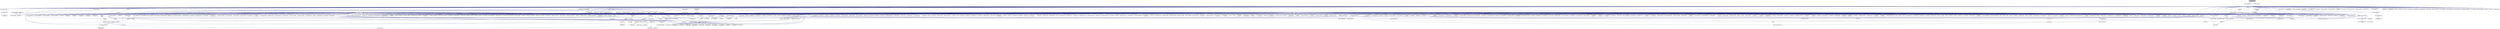 digraph "component_commandline_base.hpp"
{
  edge [fontname="Helvetica",fontsize="10",labelfontname="Helvetica",labelfontsize="10"];
  node [fontname="Helvetica",fontsize="10",shape=record];
  Node90 [label="component_commandline\l_base.hpp",height=0.2,width=0.4,color="black", fillcolor="grey75", style="filled", fontcolor="black"];
  Node90 -> Node91 [dir="back",color="midnightblue",fontsize="10",style="solid",fontname="Helvetica"];
  Node91 [label="component_commandline.hpp",height=0.2,width=0.4,color="black", fillcolor="white", style="filled",URL="$da/d72/component__commandline_8hpp.html"];
  Node91 -> Node92 [dir="back",color="midnightblue",fontsize="10",style="solid",fontname="Helvetica"];
  Node92 [label="components.hpp",height=0.2,width=0.4,color="black", fillcolor="white", style="filled",URL="$d2/d8d/components_8hpp.html"];
  Node92 -> Node93 [dir="back",color="midnightblue",fontsize="10",style="solid",fontname="Helvetica"];
  Node93 [label="accumulator.hpp",height=0.2,width=0.4,color="black", fillcolor="white", style="filled",URL="$d4/d9d/server_2accumulator_8hpp.html"];
  Node93 -> Node94 [dir="back",color="midnightblue",fontsize="10",style="solid",fontname="Helvetica"];
  Node94 [label="accumulator.cpp",height=0.2,width=0.4,color="black", fillcolor="white", style="filled",URL="$d1/d81/accumulator_8cpp.html"];
  Node93 -> Node95 [dir="back",color="midnightblue",fontsize="10",style="solid",fontname="Helvetica"];
  Node95 [label="accumulator.hpp",height=0.2,width=0.4,color="black", fillcolor="white", style="filled",URL="$d8/d5e/accumulator_8hpp.html"];
  Node95 -> Node96 [dir="back",color="midnightblue",fontsize="10",style="solid",fontname="Helvetica"];
  Node96 [label="accumulator_client.cpp",height=0.2,width=0.4,color="black", fillcolor="white", style="filled",URL="$d7/dd0/accumulator__client_8cpp.html"];
  Node92 -> Node95 [dir="back",color="midnightblue",fontsize="10",style="solid",fontname="Helvetica"];
  Node92 -> Node97 [dir="back",color="midnightblue",fontsize="10",style="solid",fontname="Helvetica"];
  Node97 [label="template_accumulator.hpp",height=0.2,width=0.4,color="black", fillcolor="white", style="filled",URL="$d0/d3f/server_2template__accumulator_8hpp.html"];
  Node97 -> Node98 [dir="back",color="midnightblue",fontsize="10",style="solid",fontname="Helvetica"];
  Node98 [label="template_accumulator.hpp",height=0.2,width=0.4,color="black", fillcolor="white", style="filled",URL="$dd/da9/template__accumulator_8hpp.html"];
  Node98 -> Node99 [dir="back",color="midnightblue",fontsize="10",style="solid",fontname="Helvetica"];
  Node99 [label="template_accumulator\l_client.cpp",height=0.2,width=0.4,color="black", fillcolor="white", style="filled",URL="$df/d93/template__accumulator__client_8cpp.html"];
  Node92 -> Node100 [dir="back",color="midnightblue",fontsize="10",style="solid",fontname="Helvetica"];
  Node100 [label="template_function_accumulator.hpp",height=0.2,width=0.4,color="black", fillcolor="white", style="filled",URL="$d7/da6/server_2template__function__accumulator_8hpp.html"];
  Node100 -> Node101 [dir="back",color="midnightblue",fontsize="10",style="solid",fontname="Helvetica"];
  Node101 [label="template_function_accumulator.cpp",height=0.2,width=0.4,color="black", fillcolor="white", style="filled",URL="$d5/d02/template__function__accumulator_8cpp.html"];
  Node100 -> Node102 [dir="back",color="midnightblue",fontsize="10",style="solid",fontname="Helvetica"];
  Node102 [label="template_function_accumulator.hpp",height=0.2,width=0.4,color="black", fillcolor="white", style="filled",URL="$d3/de9/template__function__accumulator_8hpp.html"];
  Node102 -> Node103 [dir="back",color="midnightblue",fontsize="10",style="solid",fontname="Helvetica"];
  Node103 [label="template_function_accumulator\l_client.cpp",height=0.2,width=0.4,color="black", fillcolor="white", style="filled",URL="$d0/dc6/template__function__accumulator__client_8cpp.html"];
  Node92 -> Node98 [dir="back",color="midnightblue",fontsize="10",style="solid",fontname="Helvetica"];
  Node92 -> Node101 [dir="back",color="midnightblue",fontsize="10",style="solid",fontname="Helvetica"];
  Node92 -> Node102 [dir="back",color="midnightblue",fontsize="10",style="solid",fontname="Helvetica"];
  Node92 -> Node104 [dir="back",color="midnightblue",fontsize="10",style="solid",fontname="Helvetica"];
  Node104 [label="allgather_module.cpp",height=0.2,width=0.4,color="black", fillcolor="white", style="filled",URL="$df/de4/allgather__module_8cpp.html"];
  Node92 -> Node105 [dir="back",color="midnightblue",fontsize="10",style="solid",fontname="Helvetica"];
  Node105 [label="allgather.hpp",height=0.2,width=0.4,color="black", fillcolor="white", style="filled",URL="$d4/d4a/allgather_8hpp.html"];
  Node105 -> Node104 [dir="back",color="midnightblue",fontsize="10",style="solid",fontname="Helvetica"];
  Node105 -> Node106 [dir="back",color="midnightblue",fontsize="10",style="solid",fontname="Helvetica"];
  Node106 [label="allgather.cpp",height=0.2,width=0.4,color="black", fillcolor="white", style="filled",URL="$d7/d06/allgather_8cpp.html"];
  Node105 -> Node107 [dir="back",color="midnightblue",fontsize="10",style="solid",fontname="Helvetica"];
  Node107 [label="ag_client.cpp",height=0.2,width=0.4,color="black", fillcolor="white", style="filled",URL="$d4/d5d/ag__client_8cpp.html"];
  Node92 -> Node108 [dir="back",color="midnightblue",fontsize="10",style="solid",fontname="Helvetica"];
  Node108 [label="allgather_and_gate.hpp",height=0.2,width=0.4,color="black", fillcolor="white", style="filled",URL="$d9/dbb/allgather__and__gate_8hpp.html"];
  Node108 -> Node104 [dir="back",color="midnightblue",fontsize="10",style="solid",fontname="Helvetica"];
  Node108 -> Node109 [dir="back",color="midnightblue",fontsize="10",style="solid",fontname="Helvetica"];
  Node109 [label="allgather_and_gate.cpp",height=0.2,width=0.4,color="black", fillcolor="white", style="filled",URL="$d1/d56/allgather__and__gate_8cpp.html"];
  Node108 -> Node107 [dir="back",color="midnightblue",fontsize="10",style="solid",fontname="Helvetica"];
  Node92 -> Node110 [dir="back",color="midnightblue",fontsize="10",style="solid",fontname="Helvetica"];
  Node110 [label="cancelable_action.cpp",height=0.2,width=0.4,color="black", fillcolor="white", style="filled",URL="$d5/d0c/cancelable__action_8cpp.html"];
  Node92 -> Node111 [dir="back",color="midnightblue",fontsize="10",style="solid",fontname="Helvetica"];
  Node111 [label="cancelable_action.hpp",height=0.2,width=0.4,color="black", fillcolor="white", style="filled",URL="$d5/d4d/server_2cancelable__action_8hpp.html"];
  Node111 -> Node110 [dir="back",color="midnightblue",fontsize="10",style="solid",fontname="Helvetica"];
  Node111 -> Node112 [dir="back",color="midnightblue",fontsize="10",style="solid",fontname="Helvetica"];
  Node112 [label="cancelable_action.hpp",height=0.2,width=0.4,color="black", fillcolor="white", style="filled",URL="$d0/da3/stubs_2cancelable__action_8hpp.html"];
  Node112 -> Node113 [dir="back",color="midnightblue",fontsize="10",style="solid",fontname="Helvetica"];
  Node113 [label="cancelable_action.hpp",height=0.2,width=0.4,color="black", fillcolor="white", style="filled",URL="$d6/d28/cancelable__action_8hpp.html"];
  Node113 -> Node114 [dir="back",color="midnightblue",fontsize="10",style="solid",fontname="Helvetica"];
  Node114 [label="cancelable_action_client.cpp",height=0.2,width=0.4,color="black", fillcolor="white", style="filled",URL="$d1/db8/cancelable__action__client_8cpp.html"];
  Node92 -> Node113 [dir="back",color="midnightblue",fontsize="10",style="solid",fontname="Helvetica"];
  Node92 -> Node115 [dir="back",color="midnightblue",fontsize="10",style="solid",fontname="Helvetica"];
  Node115 [label="hello_world_component.hpp",height=0.2,width=0.4,color="black", fillcolor="white", style="filled",URL="$df/df0/hello__world__component_8hpp.html"];
  Node115 -> Node116 [dir="back",color="midnightblue",fontsize="10",style="solid",fontname="Helvetica"];
  Node116 [label="hello_world_client.cpp",height=0.2,width=0.4,color="black", fillcolor="white", style="filled",URL="$d5/da6/hello__world__client_8cpp.html"];
  Node115 -> Node117 [dir="back",color="midnightblue",fontsize="10",style="solid",fontname="Helvetica"];
  Node117 [label="hello_world_component.cpp",height=0.2,width=0.4,color="black", fillcolor="white", style="filled",URL="$d8/daa/hello__world__component_8cpp.html"];
  Node92 -> Node118 [dir="back",color="midnightblue",fontsize="10",style="solid",fontname="Helvetica"];
  Node118 [label="row.hpp",height=0.2,width=0.4,color="black", fillcolor="white", style="filled",URL="$de/d74/server_2row_8hpp.html"];
  Node118 -> Node119 [dir="back",color="midnightblue",fontsize="10",style="solid",fontname="Helvetica"];
  Node119 [label="row.hpp",height=0.2,width=0.4,color="black", fillcolor="white", style="filled",URL="$dc/d69/row_8hpp.html"];
  Node119 -> Node120 [dir="back",color="midnightblue",fontsize="10",style="solid",fontname="Helvetica"];
  Node120 [label="grid.hpp",height=0.2,width=0.4,color="black", fillcolor="white", style="filled",URL="$dc/d8a/grid_8hpp.html"];
  Node120 -> Node121 [dir="back",color="midnightblue",fontsize="10",style="solid",fontname="Helvetica"];
  Node121 [label="jacobi.cpp",height=0.2,width=0.4,color="black", fillcolor="white", style="filled",URL="$d2/d27/jacobi_8cpp.html"];
  Node120 -> Node122 [dir="back",color="midnightblue",fontsize="10",style="solid",fontname="Helvetica"];
  Node122 [label="solver.hpp",height=0.2,width=0.4,color="black", fillcolor="white", style="filled",URL="$db/d9a/server_2solver_8hpp.html"];
  Node122 -> Node123 [dir="back",color="midnightblue",fontsize="10",style="solid",fontname="Helvetica"];
  Node123 [label="solver.hpp",height=0.2,width=0.4,color="black", fillcolor="white", style="filled",URL="$d2/d1c/solver_8hpp.html"];
  Node123 -> Node121 [dir="back",color="midnightblue",fontsize="10",style="solid",fontname="Helvetica"];
  Node122 -> Node124 [dir="back",color="midnightblue",fontsize="10",style="solid",fontname="Helvetica"];
  Node124 [label="solver.cpp",height=0.2,width=0.4,color="black", fillcolor="white", style="filled",URL="$d6/d94/solver_8cpp.html"];
  Node120 -> Node123 [dir="back",color="midnightblue",fontsize="10",style="solid",fontname="Helvetica"];
  Node120 -> Node125 [dir="back",color="midnightblue",fontsize="10",style="solid",fontname="Helvetica"];
  Node125 [label="grid.cpp",height=0.2,width=0.4,color="black", fillcolor="white", style="filled",URL="$d6/d1b/jacobi__component_2grid_8cpp.html"];
  Node119 -> Node126 [dir="back",color="midnightblue",fontsize="10",style="solid",fontname="Helvetica"];
  Node126 [label="stencil_iterator.hpp",height=0.2,width=0.4,color="black", fillcolor="white", style="filled",URL="$dc/d5c/server_2stencil__iterator_8hpp.html"];
  Node126 -> Node122 [dir="back",color="midnightblue",fontsize="10",style="solid",fontname="Helvetica"];
  Node126 -> Node127 [dir="back",color="midnightblue",fontsize="10",style="solid",fontname="Helvetica"];
  Node127 [label="stencil_iterator.cpp",height=0.2,width=0.4,color="black", fillcolor="white", style="filled",URL="$d6/de1/server_2stencil__iterator_8cpp.html"];
  Node126 -> Node128 [dir="back",color="midnightblue",fontsize="10",style="solid",fontname="Helvetica"];
  Node128 [label="stencil_iterator.cpp",height=0.2,width=0.4,color="black", fillcolor="white", style="filled",URL="$d7/d71/stencil__iterator_8cpp.html"];
  Node119 -> Node125 [dir="back",color="midnightblue",fontsize="10",style="solid",fontname="Helvetica"];
  Node118 -> Node129 [dir="back",color="midnightblue",fontsize="10",style="solid",fontname="Helvetica"];
  Node129 [label="row.cpp",height=0.2,width=0.4,color="black", fillcolor="white", style="filled",URL="$d3/d86/server_2row_8cpp.html"];
  Node92 -> Node126 [dir="back",color="midnightblue",fontsize="10",style="solid",fontname="Helvetica"];
  Node92 -> Node122 [dir="back",color="midnightblue",fontsize="10",style="solid",fontname="Helvetica"];
  Node92 -> Node130 [dir="back",color="midnightblue",fontsize="10",style="solid",fontname="Helvetica"];
  Node130 [label="jacobi_component.cpp",height=0.2,width=0.4,color="black", fillcolor="white", style="filled",URL="$d1/d25/jacobi__component_8cpp.html"];
  Node92 -> Node131 [dir="back",color="midnightblue",fontsize="10",style="solid",fontname="Helvetica"];
  Node131 [label="nqueen.hpp",height=0.2,width=0.4,color="black", fillcolor="white", style="filled",URL="$de/d58/server_2nqueen_8hpp.html"];
  Node131 -> Node132 [dir="back",color="midnightblue",fontsize="10",style="solid",fontname="Helvetica"];
  Node132 [label="nqueen.cpp",height=0.2,width=0.4,color="black", fillcolor="white", style="filled",URL="$db/dca/nqueen_8cpp.html"];
  Node131 -> Node133 [dir="back",color="midnightblue",fontsize="10",style="solid",fontname="Helvetica"];
  Node133 [label="nqueen.hpp",height=0.2,width=0.4,color="black", fillcolor="white", style="filled",URL="$da/dfd/stubs_2nqueen_8hpp.html"];
  Node133 -> Node134 [dir="back",color="midnightblue",fontsize="10",style="solid",fontname="Helvetica"];
  Node134 [label="nqueen.hpp",height=0.2,width=0.4,color="black", fillcolor="white", style="filled",URL="$d0/d07/nqueen_8hpp.html"];
  Node134 -> Node135 [dir="back",color="midnightblue",fontsize="10",style="solid",fontname="Helvetica"];
  Node135 [label="nqueen_client.cpp",height=0.2,width=0.4,color="black", fillcolor="white", style="filled",URL="$d3/d5e/nqueen__client_8cpp.html"];
  Node92 -> Node136 [dir="back",color="midnightblue",fontsize="10",style="solid",fontname="Helvetica"];
  Node136 [label="sine.cpp",height=0.2,width=0.4,color="black", fillcolor="white", style="filled",URL="$d3/d0d/server_2sine_8cpp.html"];
  Node92 -> Node137 [dir="back",color="midnightblue",fontsize="10",style="solid",fontname="Helvetica"];
  Node137 [label="component_ctors.cpp",height=0.2,width=0.4,color="black", fillcolor="white", style="filled",URL="$d3/d2a/component__ctors_8cpp.html"];
  Node92 -> Node138 [dir="back",color="midnightblue",fontsize="10",style="solid",fontname="Helvetica"];
  Node138 [label="component_in_executable.cpp",height=0.2,width=0.4,color="black", fillcolor="white", style="filled",URL="$d8/d4b/component__in__executable_8cpp.html"];
  Node92 -> Node139 [dir="back",color="midnightblue",fontsize="10",style="solid",fontname="Helvetica"];
  Node139 [label="component_inheritance.cpp",height=0.2,width=0.4,color="black", fillcolor="white", style="filled",URL="$d8/d55/component__inheritance_8cpp.html"];
  Node92 -> Node140 [dir="back",color="midnightblue",fontsize="10",style="solid",fontname="Helvetica"];
  Node140 [label="component_with_executor.cpp",height=0.2,width=0.4,color="black", fillcolor="white", style="filled",URL="$d4/d20/component__with__executor_8cpp.html"];
  Node92 -> Node141 [dir="back",color="midnightblue",fontsize="10",style="solid",fontname="Helvetica"];
  Node141 [label="factorial.cpp",height=0.2,width=0.4,color="black", fillcolor="white", style="filled",URL="$d9/d00/factorial_8cpp.html"];
  Node92 -> Node142 [dir="back",color="midnightblue",fontsize="10",style="solid",fontname="Helvetica"];
  Node142 [label="hello_world.cpp",height=0.2,width=0.4,color="black", fillcolor="white", style="filled",URL="$d0/d67/hello__world_8cpp.html"];
  Node92 -> Node143 [dir="back",color="midnightblue",fontsize="10",style="solid",fontname="Helvetica"];
  Node143 [label="latch_local.cpp",height=0.2,width=0.4,color="black", fillcolor="white", style="filled",URL="$dd/dd3/latch__local_8cpp.html"];
  Node92 -> Node144 [dir="back",color="midnightblue",fontsize="10",style="solid",fontname="Helvetica"];
  Node144 [label="latch_remote.cpp",height=0.2,width=0.4,color="black", fillcolor="white", style="filled",URL="$df/d59/latch__remote_8cpp.html"];
  Node92 -> Node145 [dir="back",color="midnightblue",fontsize="10",style="solid",fontname="Helvetica"];
  Node145 [label="pingpong.cpp",height=0.2,width=0.4,color="black", fillcolor="white", style="filled",URL="$dd/d4d/pingpong_8cpp.html"];
  Node92 -> Node146 [dir="back",color="midnightblue",fontsize="10",style="solid",fontname="Helvetica"];
  Node146 [label="random_mem_access.hpp",height=0.2,width=0.4,color="black", fillcolor="white", style="filled",URL="$d0/d19/server_2random__mem__access_8hpp.html"];
  Node146 -> Node147 [dir="back",color="midnightblue",fontsize="10",style="solid",fontname="Helvetica"];
  Node147 [label="random_mem_access.cpp",height=0.2,width=0.4,color="black", fillcolor="white", style="filled",URL="$d1/d51/random__mem__access_8cpp.html"];
  Node146 -> Node148 [dir="back",color="midnightblue",fontsize="10",style="solid",fontname="Helvetica"];
  Node148 [label="random_mem_access.hpp",height=0.2,width=0.4,color="black", fillcolor="white", style="filled",URL="$d3/d32/stubs_2random__mem__access_8hpp.html"];
  Node148 -> Node149 [dir="back",color="midnightblue",fontsize="10",style="solid",fontname="Helvetica"];
  Node149 [label="random_mem_access.hpp",height=0.2,width=0.4,color="black", fillcolor="white", style="filled",URL="$db/de8/random__mem__access_8hpp.html"];
  Node149 -> Node150 [dir="back",color="midnightblue",fontsize="10",style="solid",fontname="Helvetica"];
  Node150 [label="random_mem_access_client.cpp",height=0.2,width=0.4,color="black", fillcolor="white", style="filled",URL="$df/d1b/random__mem__access__client_8cpp.html"];
  Node92 -> Node151 [dir="back",color="midnightblue",fontsize="10",style="solid",fontname="Helvetica"];
  Node151 [label="sheneos_compare.cpp",height=0.2,width=0.4,color="black", fillcolor="white", style="filled",URL="$dc/d11/sheneos__compare_8cpp.html"];
  Node92 -> Node152 [dir="back",color="midnightblue",fontsize="10",style="solid",fontname="Helvetica"];
  Node152 [label="throttle.hpp",height=0.2,width=0.4,color="black", fillcolor="white", style="filled",URL="$db/dc9/server_2throttle_8hpp.html"];
  Node152 -> Node153 [dir="back",color="midnightblue",fontsize="10",style="solid",fontname="Helvetica"];
  Node153 [label="throttle.cpp",height=0.2,width=0.4,color="black", fillcolor="white", style="filled",URL="$de/d56/server_2throttle_8cpp.html"];
  Node152 -> Node154 [dir="back",color="midnightblue",fontsize="10",style="solid",fontname="Helvetica"];
  Node154 [label="throttle.hpp",height=0.2,width=0.4,color="black", fillcolor="white", style="filled",URL="$d5/dec/stubs_2throttle_8hpp.html"];
  Node154 -> Node155 [dir="back",color="midnightblue",fontsize="10",style="solid",fontname="Helvetica"];
  Node155 [label="throttle.hpp",height=0.2,width=0.4,color="black", fillcolor="white", style="filled",URL="$d2/d2e/throttle_8hpp.html"];
  Node155 -> Node156 [dir="back",color="midnightblue",fontsize="10",style="solid",fontname="Helvetica"];
  Node156 [label="throttle.cpp",height=0.2,width=0.4,color="black", fillcolor="white", style="filled",URL="$db/d02/throttle_8cpp.html"];
  Node155 -> Node157 [dir="back",color="midnightblue",fontsize="10",style="solid",fontname="Helvetica"];
  Node157 [label="throttle_client.cpp",height=0.2,width=0.4,color="black", fillcolor="white", style="filled",URL="$d0/db7/throttle__client_8cpp.html"];
  Node92 -> Node157 [dir="back",color="midnightblue",fontsize="10",style="solid",fontname="Helvetica"];
  Node92 -> Node158 [dir="back",color="midnightblue",fontsize="10",style="solid",fontname="Helvetica"];
  Node158 [label="simple_central_tuplespace.hpp",height=0.2,width=0.4,color="black", fillcolor="white", style="filled",URL="$db/d69/server_2simple__central__tuplespace_8hpp.html"];
  Node158 -> Node159 [dir="back",color="midnightblue",fontsize="10",style="solid",fontname="Helvetica"];
  Node159 [label="simple_central_tuplespace.cpp",height=0.2,width=0.4,color="black", fillcolor="white", style="filled",URL="$d3/dec/simple__central__tuplespace_8cpp.html"];
  Node158 -> Node160 [dir="back",color="midnightblue",fontsize="10",style="solid",fontname="Helvetica"];
  Node160 [label="simple_central_tuplespace.hpp",height=0.2,width=0.4,color="black", fillcolor="white", style="filled",URL="$d0/d4b/stubs_2simple__central__tuplespace_8hpp.html"];
  Node160 -> Node161 [dir="back",color="midnightblue",fontsize="10",style="solid",fontname="Helvetica"];
  Node161 [label="simple_central_tuplespace.hpp",height=0.2,width=0.4,color="black", fillcolor="white", style="filled",URL="$d5/ddd/simple__central__tuplespace_8hpp.html"];
  Node161 -> Node162 [dir="back",color="midnightblue",fontsize="10",style="solid",fontname="Helvetica"];
  Node162 [label="simple_central_tuplespace\l_client.cpp",height=0.2,width=0.4,color="black", fillcolor="white", style="filled",URL="$d1/d7b/simple__central__tuplespace__client_8cpp.html"];
  Node92 -> Node163 [dir="back",color="midnightblue",fontsize="10",style="solid",fontname="Helvetica"];
  Node163 [label="tuples_warehouse.hpp",height=0.2,width=0.4,color="black", fillcolor="white", style="filled",URL="$da/de6/tuples__warehouse_8hpp.html"];
  Node163 -> Node158 [dir="back",color="midnightblue",fontsize="10",style="solid",fontname="Helvetica"];
  Node92 -> Node161 [dir="back",color="midnightblue",fontsize="10",style="solid",fontname="Helvetica"];
  Node92 -> Node164 [dir="back",color="midnightblue",fontsize="10",style="solid",fontname="Helvetica"];
  Node164 [label="iostreams.hpp",height=0.2,width=0.4,color="black", fillcolor="white", style="filled",URL="$de/d22/iostreams_8hpp.html"];
  Node164 -> Node106 [dir="back",color="midnightblue",fontsize="10",style="solid",fontname="Helvetica"];
  Node164 -> Node109 [dir="back",color="midnightblue",fontsize="10",style="solid",fontname="Helvetica"];
  Node164 -> Node165 [dir="back",color="midnightblue",fontsize="10",style="solid",fontname="Helvetica"];
  Node165 [label="async_io_action.cpp",height=0.2,width=0.4,color="black", fillcolor="white", style="filled",URL="$d3/df5/async__io__action_8cpp.html"];
  Node164 -> Node166 [dir="back",color="midnightblue",fontsize="10",style="solid",fontname="Helvetica"];
  Node166 [label="async_io_external.cpp",height=0.2,width=0.4,color="black", fillcolor="white", style="filled",URL="$da/d9a/async__io__external_8cpp.html"];
  Node164 -> Node167 [dir="back",color="midnightblue",fontsize="10",style="solid",fontname="Helvetica"];
  Node167 [label="async_io_low_level.cpp",height=0.2,width=0.4,color="black", fillcolor="white", style="filled",URL="$dc/d10/async__io__low__level_8cpp.html"];
  Node164 -> Node168 [dir="back",color="midnightblue",fontsize="10",style="solid",fontname="Helvetica"];
  Node168 [label="async_io_simple.cpp",height=0.2,width=0.4,color="black", fillcolor="white", style="filled",URL="$da/db7/async__io__simple_8cpp.html"];
  Node164 -> Node169 [dir="back",color="midnightblue",fontsize="10",style="solid",fontname="Helvetica"];
  Node169 [label="os_thread_num.cpp",height=0.2,width=0.4,color="black", fillcolor="white", style="filled",URL="$d2/dfb/os__thread__num_8cpp.html"];
  Node164 -> Node170 [dir="back",color="midnightblue",fontsize="10",style="solid",fontname="Helvetica"];
  Node170 [label="rnd_future_reduce.cpp",height=0.2,width=0.4,color="black", fillcolor="white", style="filled",URL="$d1/db5/rnd__future__reduce_8cpp.html"];
  Node164 -> Node171 [dir="back",color="midnightblue",fontsize="10",style="solid",fontname="Helvetica"];
  Node171 [label="heartbeat_console.cpp",height=0.2,width=0.4,color="black", fillcolor="white", style="filled",URL="$da/de8/heartbeat__console_8cpp.html"];
  Node164 -> Node117 [dir="back",color="midnightblue",fontsize="10",style="solid",fontname="Helvetica"];
  Node164 -> Node121 [dir="back",color="midnightblue",fontsize="10",style="solid",fontname="Helvetica"];
  Node164 -> Node126 [dir="back",color="midnightblue",fontsize="10",style="solid",fontname="Helvetica"];
  Node164 -> Node125 [dir="back",color="midnightblue",fontsize="10",style="solid",fontname="Helvetica"];
  Node164 -> Node172 [dir="back",color="midnightblue",fontsize="10",style="solid",fontname="Helvetica"];
  Node172 [label="access_counter_set.cpp",height=0.2,width=0.4,color="black", fillcolor="white", style="filled",URL="$dc/d52/access__counter__set_8cpp.html"];
  Node164 -> Node173 [dir="back",color="midnightblue",fontsize="10",style="solid",fontname="Helvetica"];
  Node173 [label="1d_wave_equation.cpp",height=0.2,width=0.4,color="black", fillcolor="white", style="filled",URL="$da/dab/1d__wave__equation_8cpp.html"];
  Node164 -> Node174 [dir="back",color="midnightblue",fontsize="10",style="solid",fontname="Helvetica"];
  Node174 [label="allow_unknown_options.cpp",height=0.2,width=0.4,color="black", fillcolor="white", style="filled",URL="$d9/dc9/allow__unknown__options_8cpp.html"];
  Node164 -> Node175 [dir="back",color="midnightblue",fontsize="10",style="solid",fontname="Helvetica"];
  Node175 [label="command_line_handling.cpp",height=0.2,width=0.4,color="black", fillcolor="white", style="filled",URL="$d4/d05/examples_2quickstart_2command__line__handling_8cpp.html"];
  Node164 -> Node137 [dir="back",color="midnightblue",fontsize="10",style="solid",fontname="Helvetica"];
  Node164 -> Node138 [dir="back",color="midnightblue",fontsize="10",style="solid",fontname="Helvetica"];
  Node164 -> Node139 [dir="back",color="midnightblue",fontsize="10",style="solid",fontname="Helvetica"];
  Node164 -> Node140 [dir="back",color="midnightblue",fontsize="10",style="solid",fontname="Helvetica"];
  Node164 -> Node176 [dir="back",color="midnightblue",fontsize="10",style="solid",fontname="Helvetica"];
  Node176 [label="customize_async.cpp",height=0.2,width=0.4,color="black", fillcolor="white", style="filled",URL="$d0/d82/customize__async_8cpp.html"];
  Node164 -> Node177 [dir="back",color="midnightblue",fontsize="10",style="solid",fontname="Helvetica"];
  Node177 [label="enumerate_threads.cpp",height=0.2,width=0.4,color="black", fillcolor="white", style="filled",URL="$d3/dd4/enumerate__threads_8cpp.html"];
  Node164 -> Node178 [dir="back",color="midnightblue",fontsize="10",style="solid",fontname="Helvetica"];
  Node178 [label="error_handling.cpp",height=0.2,width=0.4,color="black", fillcolor="white", style="filled",URL="$d9/d96/error__handling_8cpp.html"];
  Node164 -> Node179 [dir="back",color="midnightblue",fontsize="10",style="solid",fontname="Helvetica"];
  Node179 [label="event_synchronization.cpp",height=0.2,width=0.4,color="black", fillcolor="white", style="filled",URL="$d0/d35/event__synchronization_8cpp.html"];
  Node164 -> Node180 [dir="back",color="midnightblue",fontsize="10",style="solid",fontname="Helvetica"];
  Node180 [label="fractals.cpp",height=0.2,width=0.4,color="black", fillcolor="white", style="filled",URL="$d8/d58/fractals_8cpp.html"];
  Node164 -> Node181 [dir="back",color="midnightblue",fontsize="10",style="solid",fontname="Helvetica"];
  Node181 [label="fractals_executor.cpp",height=0.2,width=0.4,color="black", fillcolor="white", style="filled",URL="$d9/da9/fractals__executor_8cpp.html"];
  Node164 -> Node142 [dir="back",color="midnightblue",fontsize="10",style="solid",fontname="Helvetica"];
  Node164 -> Node182 [dir="back",color="midnightblue",fontsize="10",style="solid",fontname="Helvetica"];
  Node182 [label="interval_timer.cpp",height=0.2,width=0.4,color="black", fillcolor="white", style="filled",URL="$de/df1/examples_2quickstart_2interval__timer_8cpp.html"];
  Node164 -> Node183 [dir="back",color="midnightblue",fontsize="10",style="solid",fontname="Helvetica"];
  Node183 [label="local_channel.cpp",height=0.2,width=0.4,color="black", fillcolor="white", style="filled",URL="$d0/d3e/local__channel_8cpp.html"];
  Node164 -> Node145 [dir="back",color="midnightblue",fontsize="10",style="solid",fontname="Helvetica"];
  Node164 -> Node184 [dir="back",color="midnightblue",fontsize="10",style="solid",fontname="Helvetica"];
  Node184 [label="shared_mutex.cpp",height=0.2,width=0.4,color="black", fillcolor="white", style="filled",URL="$da/d0b/shared__mutex_8cpp.html"];
  Node164 -> Node185 [dir="back",color="midnightblue",fontsize="10",style="solid",fontname="Helvetica"];
  Node185 [label="sierpinski.cpp",height=0.2,width=0.4,color="black", fillcolor="white", style="filled",URL="$d3/d7e/sierpinski_8cpp.html"];
  Node164 -> Node186 [dir="back",color="midnightblue",fontsize="10",style="solid",fontname="Helvetica"];
  Node186 [label="simple_future_continuation.cpp",height=0.2,width=0.4,color="black", fillcolor="white", style="filled",URL="$d8/d3c/simple__future__continuation_8cpp.html"];
  Node164 -> Node187 [dir="back",color="midnightblue",fontsize="10",style="solid",fontname="Helvetica"];
  Node187 [label="simplest_hello_world.cpp",height=0.2,width=0.4,color="black", fillcolor="white", style="filled",URL="$d7/ddc/simplest__hello__world_8cpp.html"];
  Node164 -> Node188 [dir="back",color="midnightblue",fontsize="10",style="solid",fontname="Helvetica"];
  Node188 [label="sort_by_key_demo.cpp",height=0.2,width=0.4,color="black", fillcolor="white", style="filled",URL="$da/d20/sort__by__key__demo_8cpp.html"];
  Node164 -> Node189 [dir="back",color="midnightblue",fontsize="10",style="solid",fontname="Helvetica"];
  Node189 [label="timed_futures.cpp",height=0.2,width=0.4,color="black", fillcolor="white", style="filled",URL="$d6/d8d/timed__futures_8cpp.html"];
  Node164 -> Node190 [dir="back",color="midnightblue",fontsize="10",style="solid",fontname="Helvetica"];
  Node190 [label="vector_counting_dotproduct.cpp",height=0.2,width=0.4,color="black", fillcolor="white", style="filled",URL="$df/de9/vector__counting__dotproduct_8cpp.html"];
  Node164 -> Node191 [dir="back",color="midnightblue",fontsize="10",style="solid",fontname="Helvetica"];
  Node191 [label="vector_zip_dotproduct.cpp",height=0.2,width=0.4,color="black", fillcolor="white", style="filled",URL="$dc/d18/vector__zip__dotproduct_8cpp.html"];
  Node164 -> Node192 [dir="back",color="midnightblue",fontsize="10",style="solid",fontname="Helvetica"];
  Node192 [label="oversubscribing_resource\l_partitioner.cpp",height=0.2,width=0.4,color="black", fillcolor="white", style="filled",URL="$dd/dee/oversubscribing__resource__partitioner_8cpp.html"];
  Node164 -> Node193 [dir="back",color="midnightblue",fontsize="10",style="solid",fontname="Helvetica"];
  Node193 [label="simple_resource_partitioner.cpp",height=0.2,width=0.4,color="black", fillcolor="white", style="filled",URL="$d5/df9/simple__resource__partitioner_8cpp.html"];
  Node164 -> Node194 [dir="back",color="midnightblue",fontsize="10",style="solid",fontname="Helvetica"];
  Node194 [label="thread_aware_timer.cpp",height=0.2,width=0.4,color="black", fillcolor="white", style="filled",URL="$df/d11/examples_2thread__aware__timer_2thread__aware__timer_8cpp.html"];
  Node164 -> Node162 [dir="back",color="midnightblue",fontsize="10",style="solid",fontname="Helvetica"];
  Node164 -> Node195 [dir="back",color="midnightblue",fontsize="10",style="solid",fontname="Helvetica"];
  Node195 [label="foreach_scaling.cpp",height=0.2,width=0.4,color="black", fillcolor="white", style="filled",URL="$d4/d94/foreach__scaling_8cpp.html"];
  Node164 -> Node196 [dir="back",color="midnightblue",fontsize="10",style="solid",fontname="Helvetica"];
  Node196 [label="future_overhead.cpp",height=0.2,width=0.4,color="black", fillcolor="white", style="filled",URL="$d3/d79/future__overhead_8cpp.html"];
  Node164 -> Node197 [dir="back",color="midnightblue",fontsize="10",style="solid",fontname="Helvetica"];
  Node197 [label="hpx_heterogeneous_timed\l_task_spawn.cpp",height=0.2,width=0.4,color="black", fillcolor="white", style="filled",URL="$dd/d27/hpx__heterogeneous__timed__task__spawn_8cpp.html"];
  Node164 -> Node198 [dir="back",color="midnightblue",fontsize="10",style="solid",fontname="Helvetica"];
  Node198 [label="hpx_homogeneous_timed\l_task_spawn_executors.cpp",height=0.2,width=0.4,color="black", fillcolor="white", style="filled",URL="$d1/d3b/hpx__homogeneous__timed__task__spawn__executors_8cpp.html"];
  Node164 -> Node199 [dir="back",color="midnightblue",fontsize="10",style="solid",fontname="Helvetica"];
  Node199 [label="parent_vs_child_stealing.cpp",height=0.2,width=0.4,color="black", fillcolor="white", style="filled",URL="$d2/d07/parent__vs__child__stealing_8cpp.html"];
  Node164 -> Node200 [dir="back",color="midnightblue",fontsize="10",style="solid",fontname="Helvetica"];
  Node200 [label="partitioned_vector\l_foreach.cpp",height=0.2,width=0.4,color="black", fillcolor="white", style="filled",URL="$df/d5f/partitioned__vector__foreach_8cpp.html"];
  Node164 -> Node201 [dir="back",color="midnightblue",fontsize="10",style="solid",fontname="Helvetica"];
  Node201 [label="serialization_overhead.cpp",height=0.2,width=0.4,color="black", fillcolor="white", style="filled",URL="$d3/df8/serialization__overhead_8cpp.html"];
  Node164 -> Node202 [dir="back",color="midnightblue",fontsize="10",style="solid",fontname="Helvetica"];
  Node202 [label="sizeof.cpp",height=0.2,width=0.4,color="black", fillcolor="white", style="filled",URL="$d3/d0f/sizeof_8cpp.html"];
  Node164 -> Node203 [dir="back",color="midnightblue",fontsize="10",style="solid",fontname="Helvetica"];
  Node203 [label="skynet.cpp",height=0.2,width=0.4,color="black", fillcolor="white", style="filled",URL="$d0/dc3/skynet_8cpp.html"];
  Node164 -> Node204 [dir="back",color="midnightblue",fontsize="10",style="solid",fontname="Helvetica"];
  Node204 [label="spinlock_overhead1.cpp",height=0.2,width=0.4,color="black", fillcolor="white", style="filled",URL="$d0/d32/spinlock__overhead1_8cpp.html"];
  Node164 -> Node205 [dir="back",color="midnightblue",fontsize="10",style="solid",fontname="Helvetica"];
  Node205 [label="spinlock_overhead2.cpp",height=0.2,width=0.4,color="black", fillcolor="white", style="filled",URL="$de/d55/spinlock__overhead2_8cpp.html"];
  Node164 -> Node206 [dir="back",color="midnightblue",fontsize="10",style="solid",fontname="Helvetica"];
  Node206 [label="stencil3_iterators.cpp",height=0.2,width=0.4,color="black", fillcolor="white", style="filled",URL="$db/d9e/stencil3__iterators_8cpp.html"];
  Node164 -> Node207 [dir="back",color="midnightblue",fontsize="10",style="solid",fontname="Helvetica"];
  Node207 [label="stream.cpp",height=0.2,width=0.4,color="black", fillcolor="white", style="filled",URL="$da/d5f/stream_8cpp.html"];
  Node164 -> Node208 [dir="back",color="midnightblue",fontsize="10",style="solid",fontname="Helvetica"];
  Node208 [label="transform_reduce_binary\l_scaling.cpp",height=0.2,width=0.4,color="black", fillcolor="white", style="filled",URL="$d1/dae/transform__reduce__binary__scaling_8cpp.html"];
  Node164 -> Node209 [dir="back",color="midnightblue",fontsize="10",style="solid",fontname="Helvetica"];
  Node209 [label="transform_reduce_scaling.cpp",height=0.2,width=0.4,color="black", fillcolor="white", style="filled",URL="$db/d2a/transform__reduce__scaling_8cpp.html"];
  Node164 -> Node210 [dir="back",color="midnightblue",fontsize="10",style="solid",fontname="Helvetica"];
  Node210 [label="wait_all_timings.cpp",height=0.2,width=0.4,color="black", fillcolor="white", style="filled",URL="$d5/da1/wait__all__timings_8cpp.html"];
  Node164 -> Node211 [dir="back",color="midnightblue",fontsize="10",style="solid",fontname="Helvetica"];
  Node211 [label="minmax_element_performance.cpp",height=0.2,width=0.4,color="black", fillcolor="white", style="filled",URL="$d9/d93/minmax__element__performance_8cpp.html"];
  Node164 -> Node212 [dir="back",color="midnightblue",fontsize="10",style="solid",fontname="Helvetica"];
  Node212 [label="osu_bcast.cpp",height=0.2,width=0.4,color="black", fillcolor="white", style="filled",URL="$d3/dca/osu__bcast_8cpp.html"];
  Node164 -> Node213 [dir="back",color="midnightblue",fontsize="10",style="solid",fontname="Helvetica"];
  Node213 [label="osu_bibw.cpp",height=0.2,width=0.4,color="black", fillcolor="white", style="filled",URL="$d2/d04/osu__bibw_8cpp.html"];
  Node164 -> Node214 [dir="back",color="midnightblue",fontsize="10",style="solid",fontname="Helvetica"];
  Node214 [label="osu_bw.cpp",height=0.2,width=0.4,color="black", fillcolor="white", style="filled",URL="$d4/d20/osu__bw_8cpp.html"];
  Node164 -> Node215 [dir="back",color="midnightblue",fontsize="10",style="solid",fontname="Helvetica"];
  Node215 [label="osu_latency.cpp",height=0.2,width=0.4,color="black", fillcolor="white", style="filled",URL="$df/d58/osu__latency_8cpp.html"];
  Node164 -> Node216 [dir="back",color="midnightblue",fontsize="10",style="solid",fontname="Helvetica"];
  Node216 [label="osu_multi_lat.cpp",height=0.2,width=0.4,color="black", fillcolor="white", style="filled",URL="$d7/d91/osu__multi__lat_8cpp.html"];
  Node164 -> Node217 [dir="back",color="midnightblue",fontsize="10",style="solid",fontname="Helvetica"];
  Node217 [label="osu_scatter.cpp",height=0.2,width=0.4,color="black", fillcolor="white", style="filled",URL="$d4/d4c/osu__scatter_8cpp.html"];
  Node164 -> Node218 [dir="back",color="midnightblue",fontsize="10",style="solid",fontname="Helvetica"];
  Node218 [label="pingpong_performance.cpp",height=0.2,width=0.4,color="black", fillcolor="white", style="filled",URL="$de/d03/pingpong__performance_8cpp.html"];
  Node164 -> Node219 [dir="back",color="midnightblue",fontsize="10",style="solid",fontname="Helvetica"];
  Node219 [label="plain_action_1330.cpp",height=0.2,width=0.4,color="black", fillcolor="white", style="filled",URL="$d4/def/plain__action__1330_8cpp.html"];
  Node164 -> Node220 [dir="back",color="midnightblue",fontsize="10",style="solid",fontname="Helvetica"];
  Node220 [label="client_1950.cpp",height=0.2,width=0.4,color="black", fillcolor="white", style="filled",URL="$d0/d79/client__1950_8cpp.html"];
  Node164 -> Node221 [dir="back",color="midnightblue",fontsize="10",style="solid",fontname="Helvetica"];
  Node221 [label="lost_output_2236.cpp",height=0.2,width=0.4,color="black", fillcolor="white", style="filled",URL="$db/dd0/lost__output__2236_8cpp.html"];
  Node164 -> Node222 [dir="back",color="midnightblue",fontsize="10",style="solid",fontname="Helvetica"];
  Node222 [label="no_output_1173.cpp",height=0.2,width=0.4,color="black", fillcolor="white", style="filled",URL="$de/d67/no__output__1173_8cpp.html"];
  Node164 -> Node223 [dir="back",color="midnightblue",fontsize="10",style="solid",fontname="Helvetica"];
  Node223 [label="dataflow_future_swap.cpp",height=0.2,width=0.4,color="black", fillcolor="white", style="filled",URL="$dc/d8c/dataflow__future__swap_8cpp.html"];
  Node164 -> Node224 [dir="back",color="midnightblue",fontsize="10",style="solid",fontname="Helvetica"];
  Node224 [label="dataflow_future_swap2.cpp",height=0.2,width=0.4,color="black", fillcolor="white", style="filled",URL="$d1/db3/dataflow__future__swap2_8cpp.html"];
  Node164 -> Node225 [dir="back",color="midnightblue",fontsize="10",style="solid",fontname="Helvetica"];
  Node225 [label="promise_1620.cpp",height=0.2,width=0.4,color="black", fillcolor="white", style="filled",URL="$d2/d67/promise__1620_8cpp.html"];
  Node164 -> Node226 [dir="back",color="midnightblue",fontsize="10",style="solid",fontname="Helvetica"];
  Node226 [label="wait_all_hang_1946.cpp",height=0.2,width=0.4,color="black", fillcolor="white", style="filled",URL="$d5/d69/wait__all__hang__1946_8cpp.html"];
  Node164 -> Node227 [dir="back",color="midnightblue",fontsize="10",style="solid",fontname="Helvetica"];
  Node227 [label="function_argument.cpp",height=0.2,width=0.4,color="black", fillcolor="white", style="filled",URL="$db/da3/function__argument_8cpp.html"];
  Node164 -> Node228 [dir="back",color="midnightblue",fontsize="10",style="solid",fontname="Helvetica"];
  Node228 [label="function_serialization\l_728.cpp",height=0.2,width=0.4,color="black", fillcolor="white", style="filled",URL="$d8/db1/function__serialization__728_8cpp.html"];
  Node164 -> Node229 [dir="back",color="midnightblue",fontsize="10",style="solid",fontname="Helvetica"];
  Node229 [label="managed_refcnt_checker.cpp",height=0.2,width=0.4,color="black", fillcolor="white", style="filled",URL="$d7/d11/server_2managed__refcnt__checker_8cpp.html"];
  Node164 -> Node230 [dir="back",color="midnightblue",fontsize="10",style="solid",fontname="Helvetica"];
  Node230 [label="simple_refcnt_checker.cpp",height=0.2,width=0.4,color="black", fillcolor="white", style="filled",URL="$d7/d14/server_2simple__refcnt__checker_8cpp.html"];
  Node164 -> Node231 [dir="back",color="midnightblue",fontsize="10",style="solid",fontname="Helvetica"];
  Node231 [label="credit_exhaustion.cpp",height=0.2,width=0.4,color="black", fillcolor="white", style="filled",URL="$d6/d80/credit__exhaustion_8cpp.html"];
  Node164 -> Node232 [dir="back",color="midnightblue",fontsize="10",style="solid",fontname="Helvetica"];
  Node232 [label="local_address_rebind.cpp",height=0.2,width=0.4,color="black", fillcolor="white", style="filled",URL="$d1/d4f/local__address__rebind_8cpp.html"];
  Node164 -> Node233 [dir="back",color="midnightblue",fontsize="10",style="solid",fontname="Helvetica"];
  Node233 [label="local_embedded_ref\l_to_local_object.cpp",height=0.2,width=0.4,color="black", fillcolor="white", style="filled",URL="$d6/d54/local__embedded__ref__to__local__object_8cpp.html"];
  Node164 -> Node234 [dir="back",color="midnightblue",fontsize="10",style="solid",fontname="Helvetica"];
  Node234 [label="local_embedded_ref\l_to_remote_object.cpp",height=0.2,width=0.4,color="black", fillcolor="white", style="filled",URL="$d6/d34/local__embedded__ref__to__remote__object_8cpp.html"];
  Node164 -> Node235 [dir="back",color="midnightblue",fontsize="10",style="solid",fontname="Helvetica"];
  Node235 [label="refcnted_symbol_to\l_local_object.cpp",height=0.2,width=0.4,color="black", fillcolor="white", style="filled",URL="$d9/deb/refcnted__symbol__to__local__object_8cpp.html"];
  Node164 -> Node236 [dir="back",color="midnightblue",fontsize="10",style="solid",fontname="Helvetica"];
  Node236 [label="refcnted_symbol_to\l_remote_object.cpp",height=0.2,width=0.4,color="black", fillcolor="white", style="filled",URL="$dd/d20/refcnted__symbol__to__remote__object_8cpp.html"];
  Node164 -> Node237 [dir="back",color="midnightblue",fontsize="10",style="solid",fontname="Helvetica"];
  Node237 [label="remote_embedded_ref\l_to_local_object.cpp",height=0.2,width=0.4,color="black", fillcolor="white", style="filled",URL="$d4/ded/remote__embedded__ref__to__local__object_8cpp.html"];
  Node164 -> Node238 [dir="back",color="midnightblue",fontsize="10",style="solid",fontname="Helvetica"];
  Node238 [label="remote_embedded_ref\l_to_remote_object.cpp",height=0.2,width=0.4,color="black", fillcolor="white", style="filled",URL="$dc/dca/remote__embedded__ref__to__remote__object_8cpp.html"];
  Node164 -> Node239 [dir="back",color="midnightblue",fontsize="10",style="solid",fontname="Helvetica"];
  Node239 [label="scoped_ref_to_local\l_object.cpp",height=0.2,width=0.4,color="black", fillcolor="white", style="filled",URL="$d6/da4/scoped__ref__to__local__object_8cpp.html"];
  Node164 -> Node240 [dir="back",color="midnightblue",fontsize="10",style="solid",fontname="Helvetica"];
  Node240 [label="scoped_ref_to_remote\l_object.cpp",height=0.2,width=0.4,color="black", fillcolor="white", style="filled",URL="$de/d85/scoped__ref__to__remote__object_8cpp.html"];
  Node164 -> Node241 [dir="back",color="midnightblue",fontsize="10",style="solid",fontname="Helvetica"];
  Node241 [label="split_credit.cpp",height=0.2,width=0.4,color="black", fillcolor="white", style="filled",URL="$dc/d1c/split__credit_8cpp.html"];
  Node164 -> Node242 [dir="back",color="midnightblue",fontsize="10",style="solid",fontname="Helvetica"];
  Node242 [label="uncounted_symbol_to\l_local_object.cpp",height=0.2,width=0.4,color="black", fillcolor="white", style="filled",URL="$de/d5f/uncounted__symbol__to__local__object_8cpp.html"];
  Node164 -> Node243 [dir="back",color="midnightblue",fontsize="10",style="solid",fontname="Helvetica"];
  Node243 [label="uncounted_symbol_to\l_remote_object.cpp",height=0.2,width=0.4,color="black", fillcolor="white", style="filled",URL="$d5/d86/uncounted__symbol__to__remote__object_8cpp.html"];
  Node164 -> Node244 [dir="back",color="midnightblue",fontsize="10",style="solid",fontname="Helvetica"];
  Node244 [label="test.cpp",height=0.2,width=0.4,color="black", fillcolor="white", style="filled",URL="$df/dac/test_8cpp.html"];
  Node164 -> Node245 [dir="back",color="midnightblue",fontsize="10",style="solid",fontname="Helvetica"];
  Node245 [label="inheritance_2_classes\l_abstract.cpp",height=0.2,width=0.4,color="black", fillcolor="white", style="filled",URL="$dd/d8e/inheritance__2__classes__abstract_8cpp.html"];
  Node164 -> Node246 [dir="back",color="midnightblue",fontsize="10",style="solid",fontname="Helvetica"];
  Node246 [label="inheritance_2_classes\l_concrete.cpp",height=0.2,width=0.4,color="black", fillcolor="white", style="filled",URL="$d8/dc5/inheritance__2__classes__concrete_8cpp.html"];
  Node164 -> Node247 [dir="back",color="midnightblue",fontsize="10",style="solid",fontname="Helvetica"];
  Node247 [label="inheritance_3_classes\l_1_abstract.cpp",height=0.2,width=0.4,color="black", fillcolor="white", style="filled",URL="$dc/dfb/inheritance__3__classes__1__abstract_8cpp.html"];
  Node164 -> Node248 [dir="back",color="midnightblue",fontsize="10",style="solid",fontname="Helvetica"];
  Node248 [label="inheritance_3_classes\l_2_abstract.cpp",height=0.2,width=0.4,color="black", fillcolor="white", style="filled",URL="$dd/d34/inheritance__3__classes__2__abstract_8cpp.html"];
  Node164 -> Node249 [dir="back",color="midnightblue",fontsize="10",style="solid",fontname="Helvetica"];
  Node249 [label="inheritance_3_classes\l_concrete.cpp",height=0.2,width=0.4,color="black", fillcolor="white", style="filled",URL="$de/d09/inheritance__3__classes__concrete_8cpp.html"];
  Node164 -> Node250 [dir="back",color="midnightblue",fontsize="10",style="solid",fontname="Helvetica"];
  Node250 [label="migrate_component.cpp",height=0.2,width=0.4,color="black", fillcolor="white", style="filled",URL="$dc/d78/migrate__component_8cpp.html"];
  Node164 -> Node251 [dir="back",color="midnightblue",fontsize="10",style="solid",fontname="Helvetica"];
  Node251 [label="task_block.cpp",height=0.2,width=0.4,color="black", fillcolor="white", style="filled",URL="$d8/d7d/task__block_8cpp.html"];
  Node164 -> Node252 [dir="back",color="midnightblue",fontsize="10",style="solid",fontname="Helvetica"];
  Node252 [label="task_block_executor.cpp",height=0.2,width=0.4,color="black", fillcolor="white", style="filled",URL="$d7/df6/task__block__executor_8cpp.html"];
  Node164 -> Node253 [dir="back",color="midnightblue",fontsize="10",style="solid",fontname="Helvetica"];
  Node253 [label="task_block_par.cpp",height=0.2,width=0.4,color="black", fillcolor="white", style="filled",URL="$d9/df1/task__block__par_8cpp.html"];
  Node164 -> Node254 [dir="back",color="midnightblue",fontsize="10",style="solid",fontname="Helvetica"];
  Node254 [label="put_parcels.cpp",height=0.2,width=0.4,color="black", fillcolor="white", style="filled",URL="$df/d23/put__parcels_8cpp.html"];
  Node164 -> Node255 [dir="back",color="midnightblue",fontsize="10",style="solid",fontname="Helvetica"];
  Node255 [label="put_parcels_with_coalescing.cpp",height=0.2,width=0.4,color="black", fillcolor="white", style="filled",URL="$d6/dca/put__parcels__with__coalescing_8cpp.html"];
  Node164 -> Node256 [dir="back",color="midnightblue",fontsize="10",style="solid",fontname="Helvetica"];
  Node256 [label="put_parcels_with_compression.cpp",height=0.2,width=0.4,color="black", fillcolor="white", style="filled",URL="$df/d62/put__parcels__with__compression_8cpp.html"];
  Node92 -> Node257 [dir="back",color="midnightblue",fontsize="10",style="solid",fontname="Helvetica"];
  Node257 [label="runtime.hpp",height=0.2,width=0.4,color="black", fillcolor="white", style="filled",URL="$d5/d15/include_2runtime_8hpp.html"];
  Node257 -> Node165 [dir="back",color="midnightblue",fontsize="10",style="solid",fontname="Helvetica"];
  Node257 -> Node166 [dir="back",color="midnightblue",fontsize="10",style="solid",fontname="Helvetica"];
  Node257 -> Node167 [dir="back",color="midnightblue",fontsize="10",style="solid",fontname="Helvetica"];
  Node257 -> Node168 [dir="back",color="midnightblue",fontsize="10",style="solid",fontname="Helvetica"];
  Node257 -> Node170 [dir="back",color="midnightblue",fontsize="10",style="solid",fontname="Helvetica"];
  Node257 -> Node192 [dir="back",color="midnightblue",fontsize="10",style="solid",fontname="Helvetica"];
  Node257 -> Node258 [dir="back",color="midnightblue",fontsize="10",style="solid",fontname="Helvetica"];
  Node258 [label="system_characteristics.hpp",height=0.2,width=0.4,color="black", fillcolor="white", style="filled",URL="$d0/d07/system__characteristics_8hpp.html"];
  Node258 -> Node192 [dir="back",color="midnightblue",fontsize="10",style="solid",fontname="Helvetica"];
  Node258 -> Node193 [dir="back",color="midnightblue",fontsize="10",style="solid",fontname="Helvetica"];
  Node257 -> Node193 [dir="back",color="midnightblue",fontsize="10",style="solid",fontname="Helvetica"];
  Node257 -> Node259 [dir="back",color="midnightblue",fontsize="10",style="solid",fontname="Helvetica"];
  Node259 [label="hpx.hpp",height=0.2,width=0.4,color="red", fillcolor="white", style="filled",URL="$d0/daa/hpx_8hpp.html"];
  Node259 -> Node260 [dir="back",color="midnightblue",fontsize="10",style="solid",fontname="Helvetica"];
  Node260 [label="1d_stencil_1.cpp",height=0.2,width=0.4,color="black", fillcolor="white", style="filled",URL="$d2/db1/1d__stencil__1_8cpp.html"];
  Node259 -> Node261 [dir="back",color="midnightblue",fontsize="10",style="solid",fontname="Helvetica"];
  Node261 [label="1d_stencil_2.cpp",height=0.2,width=0.4,color="black", fillcolor="white", style="filled",URL="$d3/dd1/1d__stencil__2_8cpp.html"];
  Node259 -> Node262 [dir="back",color="midnightblue",fontsize="10",style="solid",fontname="Helvetica"];
  Node262 [label="1d_stencil_3.cpp",height=0.2,width=0.4,color="black", fillcolor="white", style="filled",URL="$db/d19/1d__stencil__3_8cpp.html"];
  Node259 -> Node263 [dir="back",color="midnightblue",fontsize="10",style="solid",fontname="Helvetica"];
  Node263 [label="1d_stencil_4.cpp",height=0.2,width=0.4,color="black", fillcolor="white", style="filled",URL="$d1/d7d/1d__stencil__4_8cpp.html"];
  Node259 -> Node264 [dir="back",color="midnightblue",fontsize="10",style="solid",fontname="Helvetica"];
  Node264 [label="1d_stencil_4_parallel.cpp",height=0.2,width=0.4,color="black", fillcolor="white", style="filled",URL="$d6/d05/1d__stencil__4__parallel_8cpp.html"];
  Node259 -> Node265 [dir="back",color="midnightblue",fontsize="10",style="solid",fontname="Helvetica"];
  Node265 [label="1d_stencil_4_repart.cpp",height=0.2,width=0.4,color="black", fillcolor="white", style="filled",URL="$d0/d6b/1d__stencil__4__repart_8cpp.html"];
  Node259 -> Node266 [dir="back",color="midnightblue",fontsize="10",style="solid",fontname="Helvetica"];
  Node266 [label="1d_stencil_4_throttle.cpp",height=0.2,width=0.4,color="black", fillcolor="white", style="filled",URL="$d6/de5/1d__stencil__4__throttle_8cpp.html"];
  Node259 -> Node267 [dir="back",color="midnightblue",fontsize="10",style="solid",fontname="Helvetica"];
  Node267 [label="1d_stencil_5.cpp",height=0.2,width=0.4,color="black", fillcolor="white", style="filled",URL="$d7/d2a/1d__stencil__5_8cpp.html"];
  Node259 -> Node268 [dir="back",color="midnightblue",fontsize="10",style="solid",fontname="Helvetica"];
  Node268 [label="1d_stencil_6.cpp",height=0.2,width=0.4,color="black", fillcolor="white", style="filled",URL="$db/de7/1d__stencil__6_8cpp.html"];
  Node259 -> Node269 [dir="back",color="midnightblue",fontsize="10",style="solid",fontname="Helvetica"];
  Node269 [label="1d_stencil_7.cpp",height=0.2,width=0.4,color="black", fillcolor="white", style="filled",URL="$d4/d5a/1d__stencil__7_8cpp.html"];
  Node259 -> Node270 [dir="back",color="midnightblue",fontsize="10",style="solid",fontname="Helvetica"];
  Node270 [label="1d_stencil_8.cpp",height=0.2,width=0.4,color="black", fillcolor="white", style="filled",URL="$df/de0/1d__stencil__8_8cpp.html"];
  Node259 -> Node94 [dir="back",color="midnightblue",fontsize="10",style="solid",fontname="Helvetica"];
  Node259 -> Node93 [dir="back",color="midnightblue",fontsize="10",style="solid",fontname="Helvetica"];
  Node259 -> Node100 [dir="back",color="midnightblue",fontsize="10",style="solid",fontname="Helvetica"];
  Node259 -> Node271 [dir="back",color="midnightblue",fontsize="10",style="solid",fontname="Helvetica"];
  Node271 [label="template_accumulator.cpp",height=0.2,width=0.4,color="black", fillcolor="white", style="filled",URL="$d0/d4a/template__accumulator_8cpp.html"];
  Node259 -> Node101 [dir="back",color="midnightblue",fontsize="10",style="solid",fontname="Helvetica"];
  Node259 -> Node102 [dir="back",color="midnightblue",fontsize="10",style="solid",fontname="Helvetica"];
  Node259 -> Node104 [dir="back",color="midnightblue",fontsize="10",style="solid",fontname="Helvetica"];
  Node259 -> Node106 [dir="back",color="midnightblue",fontsize="10",style="solid",fontname="Helvetica"];
  Node259 -> Node109 [dir="back",color="midnightblue",fontsize="10",style="solid",fontname="Helvetica"];
  Node259 -> Node107 [dir="back",color="midnightblue",fontsize="10",style="solid",fontname="Helvetica"];
  Node259 -> Node272 [dir="back",color="midnightblue",fontsize="10",style="solid",fontname="Helvetica"];
  Node272 [label="hpx_thread_phase.cpp",height=0.2,width=0.4,color="black", fillcolor="white", style="filled",URL="$d5/dca/hpx__thread__phase_8cpp.html"];
  Node259 -> Node169 [dir="back",color="midnightblue",fontsize="10",style="solid",fontname="Helvetica"];
  Node259 -> Node110 [dir="back",color="midnightblue",fontsize="10",style="solid",fontname="Helvetica"];
  Node259 -> Node111 [dir="back",color="midnightblue",fontsize="10",style="solid",fontname="Helvetica"];
  Node259 -> Node112 [dir="back",color="midnightblue",fontsize="10",style="solid",fontname="Helvetica"];
  Node259 -> Node114 [dir="back",color="midnightblue",fontsize="10",style="solid",fontname="Helvetica"];
  Node259 -> Node273 [dir="back",color="midnightblue",fontsize="10",style="solid",fontname="Helvetica"];
  Node273 [label="cublas_matmul.cpp",height=0.2,width=0.4,color="black", fillcolor="white", style="filled",URL="$dd/d84/cublas__matmul_8cpp.html"];
  Node259 -> Node274 [dir="back",color="midnightblue",fontsize="10",style="solid",fontname="Helvetica"];
  Node274 [label="win_perf_counters.cpp",height=0.2,width=0.4,color="black", fillcolor="white", style="filled",URL="$d8/d11/win__perf__counters_8cpp.html"];
  Node259 -> Node275 [dir="back",color="midnightblue",fontsize="10",style="solid",fontname="Helvetica"];
  Node275 [label="win_perf_counters.hpp",height=0.2,width=0.4,color="black", fillcolor="white", style="filled",URL="$d5/da7/win__perf__counters_8hpp.html"];
  Node259 -> Node115 [dir="back",color="midnightblue",fontsize="10",style="solid",fontname="Helvetica"];
  Node259 -> Node276 [dir="back",color="midnightblue",fontsize="10",style="solid",fontname="Helvetica"];
  Node276 [label="interpolate1d.cpp",height=0.2,width=0.4,color="black", fillcolor="white", style="filled",URL="$d0/d05/interpolate1d_8cpp.html"];
  Node259 -> Node277 [dir="back",color="midnightblue",fontsize="10",style="solid",fontname="Helvetica"];
  Node277 [label="partition.hpp",height=0.2,width=0.4,color="black", fillcolor="white", style="filled",URL="$d0/d7a/examples_2interpolate1d_2interpolate1d_2partition_8hpp.html"];
  Node277 -> Node276 [dir="back",color="midnightblue",fontsize="10",style="solid",fontname="Helvetica"];
  Node277 -> Node278 [dir="back",color="midnightblue",fontsize="10",style="solid",fontname="Helvetica"];
  Node278 [label="interpolate1d.hpp",height=0.2,width=0.4,color="red", fillcolor="white", style="filled",URL="$d4/dc7/interpolate1d_8hpp.html"];
  Node278 -> Node276 [dir="back",color="midnightblue",fontsize="10",style="solid",fontname="Helvetica"];
  Node259 -> Node280 [dir="back",color="midnightblue",fontsize="10",style="solid",fontname="Helvetica"];
  Node280 [label="partition.hpp",height=0.2,width=0.4,color="black", fillcolor="white", style="filled",URL="$d0/dff/examples_2interpolate1d_2interpolate1d_2server_2partition_8hpp.html"];
  Node280 -> Node277 [dir="back",color="midnightblue",fontsize="10",style="solid",fontname="Helvetica"];
  Node280 -> Node281 [dir="back",color="midnightblue",fontsize="10",style="solid",fontname="Helvetica"];
  Node281 [label="partition.cpp",height=0.2,width=0.4,color="black", fillcolor="white", style="filled",URL="$d0/d4f/examples_2interpolate1d_2interpolate1d_2server_2partition_8cpp.html"];
  Node259 -> Node278 [dir="back",color="midnightblue",fontsize="10",style="solid",fontname="Helvetica"];
  Node259 -> Node282 [dir="back",color="midnightblue",fontsize="10",style="solid",fontname="Helvetica"];
  Node282 [label="read_values.cpp",height=0.2,width=0.4,color="black", fillcolor="white", style="filled",URL="$d0/d8c/interpolate1d_2interpolate1d_2read__values_8cpp.html"];
  Node259 -> Node281 [dir="back",color="midnightblue",fontsize="10",style="solid",fontname="Helvetica"];
  Node259 -> Node121 [dir="back",color="midnightblue",fontsize="10",style="solid",fontname="Helvetica"];
  Node259 -> Node125 [dir="back",color="midnightblue",fontsize="10",style="solid",fontname="Helvetica"];
  Node259 -> Node129 [dir="back",color="midnightblue",fontsize="10",style="solid",fontname="Helvetica"];
  Node259 -> Node124 [dir="back",color="midnightblue",fontsize="10",style="solid",fontname="Helvetica"];
  Node259 -> Node127 [dir="back",color="midnightblue",fontsize="10",style="solid",fontname="Helvetica"];
  Node259 -> Node128 [dir="back",color="midnightblue",fontsize="10",style="solid",fontname="Helvetica"];
  Node259 -> Node283 [dir="back",color="midnightblue",fontsize="10",style="solid",fontname="Helvetica"];
  Node283 [label="jacobi.cpp",height=0.2,width=0.4,color="black", fillcolor="white", style="filled",URL="$d3/d44/smp_2jacobi_8cpp.html"];
  Node259 -> Node284 [dir="back",color="midnightblue",fontsize="10",style="solid",fontname="Helvetica"];
  Node284 [label="jacobi_hpx.cpp",height=0.2,width=0.4,color="black", fillcolor="white", style="filled",URL="$d8/d72/jacobi__hpx_8cpp.html"];
  Node259 -> Node285 [dir="back",color="midnightblue",fontsize="10",style="solid",fontname="Helvetica"];
  Node285 [label="jacobi_nonuniform.cpp",height=0.2,width=0.4,color="black", fillcolor="white", style="filled",URL="$dd/ddc/jacobi__nonuniform_8cpp.html"];
  Node259 -> Node286 [dir="back",color="midnightblue",fontsize="10",style="solid",fontname="Helvetica"];
  Node286 [label="jacobi_nonuniform_hpx.cpp",height=0.2,width=0.4,color="black", fillcolor="white", style="filled",URL="$de/d56/jacobi__nonuniform__hpx_8cpp.html"];
  Node259 -> Node132 [dir="back",color="midnightblue",fontsize="10",style="solid",fontname="Helvetica"];
  Node259 -> Node131 [dir="back",color="midnightblue",fontsize="10",style="solid",fontname="Helvetica"];
  Node259 -> Node135 [dir="back",color="midnightblue",fontsize="10",style="solid",fontname="Helvetica"];
  Node259 -> Node136 [dir="back",color="midnightblue",fontsize="10",style="solid",fontname="Helvetica"];
  Node259 -> Node287 [dir="back",color="midnightblue",fontsize="10",style="solid",fontname="Helvetica"];
  Node287 [label="sine.hpp",height=0.2,width=0.4,color="black", fillcolor="white", style="filled",URL="$d8/dac/sine_8hpp.html"];
  Node287 -> Node136 [dir="back",color="midnightblue",fontsize="10",style="solid",fontname="Helvetica"];
  Node287 -> Node288 [dir="back",color="midnightblue",fontsize="10",style="solid",fontname="Helvetica"];
  Node288 [label="sine.cpp",height=0.2,width=0.4,color="black", fillcolor="white", style="filled",URL="$d5/dd8/sine_8cpp.html"];
  Node259 -> Node288 [dir="back",color="midnightblue",fontsize="10",style="solid",fontname="Helvetica"];
  Node259 -> Node289 [dir="back",color="midnightblue",fontsize="10",style="solid",fontname="Helvetica"];
  Node289 [label="sine_client.cpp",height=0.2,width=0.4,color="black", fillcolor="white", style="filled",URL="$db/d62/sine__client_8cpp.html"];
  Node259 -> Node290 [dir="back",color="midnightblue",fontsize="10",style="solid",fontname="Helvetica"];
  Node290 [label="qt.cpp",height=0.2,width=0.4,color="black", fillcolor="white", style="filled",URL="$df/d90/qt_8cpp.html"];
  Node259 -> Node291 [dir="back",color="midnightblue",fontsize="10",style="solid",fontname="Helvetica"];
  Node291 [label="queue_client.cpp",height=0.2,width=0.4,color="black", fillcolor="white", style="filled",URL="$d7/d96/queue__client_8cpp.html"];
  Node259 -> Node176 [dir="back",color="midnightblue",fontsize="10",style="solid",fontname="Helvetica"];
  Node259 -> Node292 [dir="back",color="midnightblue",fontsize="10",style="solid",fontname="Helvetica"];
  Node292 [label="data_actions.cpp",height=0.2,width=0.4,color="black", fillcolor="white", style="filled",URL="$dc/d68/data__actions_8cpp.html"];
  Node259 -> Node178 [dir="back",color="midnightblue",fontsize="10",style="solid",fontname="Helvetica"];
  Node259 -> Node179 [dir="back",color="midnightblue",fontsize="10",style="solid",fontname="Helvetica"];
  Node259 -> Node141 [dir="back",color="midnightblue",fontsize="10",style="solid",fontname="Helvetica"];
  Node259 -> Node293 [dir="back",color="midnightblue",fontsize="10",style="solid",fontname="Helvetica"];
  Node293 [label="file_serialization.cpp",height=0.2,width=0.4,color="black", fillcolor="white", style="filled",URL="$de/d58/file__serialization_8cpp.html"];
  Node259 -> Node294 [dir="back",color="midnightblue",fontsize="10",style="solid",fontname="Helvetica"];
  Node294 [label="init_globally.cpp",height=0.2,width=0.4,color="black", fillcolor="white", style="filled",URL="$d6/dad/init__globally_8cpp.html"];
  Node259 -> Node295 [dir="back",color="midnightblue",fontsize="10",style="solid",fontname="Helvetica"];
  Node295 [label="interest_calculator.cpp",height=0.2,width=0.4,color="black", fillcolor="white", style="filled",URL="$d2/d86/interest__calculator_8cpp.html"];
  Node259 -> Node296 [dir="back",color="midnightblue",fontsize="10",style="solid",fontname="Helvetica"];
  Node296 [label="non_atomic_rma.cpp",height=0.2,width=0.4,color="black", fillcolor="white", style="filled",URL="$d7/d8b/non__atomic__rma_8cpp.html"];
  Node259 -> Node297 [dir="back",color="midnightblue",fontsize="10",style="solid",fontname="Helvetica"];
  Node297 [label="partitioned_vector\l_spmd_foreach.cpp",height=0.2,width=0.4,color="black", fillcolor="white", style="filled",URL="$db/d7c/partitioned__vector__spmd__foreach_8cpp.html"];
  Node259 -> Node298 [dir="back",color="midnightblue",fontsize="10",style="solid",fontname="Helvetica"];
  Node298 [label="pipeline1.cpp",height=0.2,width=0.4,color="black", fillcolor="white", style="filled",URL="$d5/d77/pipeline1_8cpp.html"];
  Node259 -> Node299 [dir="back",color="midnightblue",fontsize="10",style="solid",fontname="Helvetica"];
  Node299 [label="quicksort.cpp",height=0.2,width=0.4,color="black", fillcolor="white", style="filled",URL="$d3/d1e/quicksort_8cpp.html"];
  Node259 -> Node300 [dir="back",color="midnightblue",fontsize="10",style="solid",fontname="Helvetica"];
  Node300 [label="receive_buffer.cpp",height=0.2,width=0.4,color="black", fillcolor="white", style="filled",URL="$d7/d10/receive__buffer_8cpp.html"];
  Node259 -> Node301 [dir="back",color="midnightblue",fontsize="10",style="solid",fontname="Helvetica"];
  Node301 [label="safe_object.cpp",height=0.2,width=0.4,color="black", fillcolor="white", style="filled",URL="$dd/d52/safe__object_8cpp.html"];
  Node259 -> Node188 [dir="back",color="midnightblue",fontsize="10",style="solid",fontname="Helvetica"];
  Node259 -> Node302 [dir="back",color="midnightblue",fontsize="10",style="solid",fontname="Helvetica"];
  Node302 [label="timed_wake.cpp",height=0.2,width=0.4,color="black", fillcolor="white", style="filled",URL="$d8/df9/timed__wake_8cpp.html"];
  Node259 -> Node190 [dir="back",color="midnightblue",fontsize="10",style="solid",fontname="Helvetica"];
  Node259 -> Node191 [dir="back",color="midnightblue",fontsize="10",style="solid",fontname="Helvetica"];
  Node259 -> Node303 [dir="back",color="midnightblue",fontsize="10",style="solid",fontname="Helvetica"];
  Node303 [label="zerocopy_rdma.cpp",height=0.2,width=0.4,color="black", fillcolor="white", style="filled",URL="$d1/dad/zerocopy__rdma_8cpp.html"];
  Node259 -> Node147 [dir="back",color="midnightblue",fontsize="10",style="solid",fontname="Helvetica"];
  Node259 -> Node146 [dir="back",color="midnightblue",fontsize="10",style="solid",fontname="Helvetica"];
  Node259 -> Node150 [dir="back",color="midnightblue",fontsize="10",style="solid",fontname="Helvetica"];
  Node259 -> Node192 [dir="back",color="midnightblue",fontsize="10",style="solid",fontname="Helvetica"];
  Node259 -> Node193 [dir="back",color="midnightblue",fontsize="10",style="solid",fontname="Helvetica"];
  Node259 -> Node304 [dir="back",color="midnightblue",fontsize="10",style="solid",fontname="Helvetica"];
  Node304 [label="dimension.hpp",height=0.2,width=0.4,color="red", fillcolor="white", style="filled",URL="$d6/d39/sheneos_2sheneos_2dimension_8hpp.html"];
  Node304 -> Node310 [dir="back",color="midnightblue",fontsize="10",style="solid",fontname="Helvetica"];
  Node310 [label="partition3d.hpp",height=0.2,width=0.4,color="black", fillcolor="white", style="filled",URL="$dd/dbf/server_2partition3d_8hpp.html"];
  Node310 -> Node311 [dir="back",color="midnightblue",fontsize="10",style="solid",fontname="Helvetica"];
  Node311 [label="partition3d.hpp",height=0.2,width=0.4,color="black", fillcolor="white", style="filled",URL="$d1/d50/partition3d_8hpp.html"];
  Node311 -> Node307 [dir="back",color="midnightblue",fontsize="10",style="solid",fontname="Helvetica"];
  Node307 [label="interpolator.cpp",height=0.2,width=0.4,color="black", fillcolor="white", style="filled",URL="$d5/d02/interpolator_8cpp.html"];
  Node311 -> Node312 [dir="back",color="midnightblue",fontsize="10",style="solid",fontname="Helvetica"];
  Node312 [label="interpolator.hpp",height=0.2,width=0.4,color="red", fillcolor="white", style="filled",URL="$dc/d3b/interpolator_8hpp.html"];
  Node312 -> Node307 [dir="back",color="midnightblue",fontsize="10",style="solid",fontname="Helvetica"];
  Node312 -> Node151 [dir="back",color="midnightblue",fontsize="10",style="solid",fontname="Helvetica"];
  Node312 -> Node314 [dir="back",color="midnightblue",fontsize="10",style="solid",fontname="Helvetica"];
  Node314 [label="sheneos_test.cpp",height=0.2,width=0.4,color="black", fillcolor="white", style="filled",URL="$d4/d6e/sheneos__test_8cpp.html"];
  Node310 -> Node309 [dir="back",color="midnightblue",fontsize="10",style="solid",fontname="Helvetica"];
  Node309 [label="partition3d.cpp",height=0.2,width=0.4,color="black", fillcolor="white", style="filled",URL="$de/d70/partition3d_8cpp.html"];
  Node259 -> Node307 [dir="back",color="midnightblue",fontsize="10",style="solid",fontname="Helvetica"];
  Node259 -> Node311 [dir="back",color="midnightblue",fontsize="10",style="solid",fontname="Helvetica"];
  Node259 -> Node310 [dir="back",color="midnightblue",fontsize="10",style="solid",fontname="Helvetica"];
  Node259 -> Node312 [dir="back",color="midnightblue",fontsize="10",style="solid",fontname="Helvetica"];
  Node259 -> Node315 [dir="back",color="midnightblue",fontsize="10",style="solid",fontname="Helvetica"];
  Node315 [label="configuration.hpp",height=0.2,width=0.4,color="red", fillcolor="white", style="filled",URL="$dc/d0a/configuration_8hpp.html"];
  Node315 -> Node312 [dir="back",color="midnightblue",fontsize="10",style="solid",fontname="Helvetica"];
  Node259 -> Node308 [dir="back",color="midnightblue",fontsize="10",style="solid",fontname="Helvetica"];
  Node308 [label="read_values.cpp",height=0.2,width=0.4,color="black", fillcolor="white", style="filled",URL="$d7/da4/sheneos_2sheneos_2read__values_8cpp.html"];
  Node259 -> Node309 [dir="back",color="midnightblue",fontsize="10",style="solid",fontname="Helvetica"];
  Node259 -> Node314 [dir="back",color="midnightblue",fontsize="10",style="solid",fontname="Helvetica"];
  Node259 -> Node317 [dir="back",color="midnightblue",fontsize="10",style="solid",fontname="Helvetica"];
  Node317 [label="startup_shutdown.cpp",height=0.2,width=0.4,color="black", fillcolor="white", style="filled",URL="$d3/dfc/server_2startup__shutdown_8cpp.html"];
  Node259 -> Node318 [dir="back",color="midnightblue",fontsize="10",style="solid",fontname="Helvetica"];
  Node318 [label="startup_shutdown.cpp",height=0.2,width=0.4,color="black", fillcolor="white", style="filled",URL="$d0/ddb/startup__shutdown_8cpp.html"];
  Node259 -> Node319 [dir="back",color="midnightblue",fontsize="10",style="solid",fontname="Helvetica"];
  Node319 [label="spin.cpp",height=0.2,width=0.4,color="black", fillcolor="white", style="filled",URL="$d7/df2/spin_8cpp.html"];
  Node259 -> Node153 [dir="back",color="midnightblue",fontsize="10",style="solid",fontname="Helvetica"];
  Node259 -> Node152 [dir="back",color="midnightblue",fontsize="10",style="solid",fontname="Helvetica"];
  Node259 -> Node154 [dir="back",color="midnightblue",fontsize="10",style="solid",fontname="Helvetica"];
  Node259 -> Node156 [dir="back",color="midnightblue",fontsize="10",style="solid",fontname="Helvetica"];
  Node259 -> Node155 [dir="back",color="midnightblue",fontsize="10",style="solid",fontname="Helvetica"];
  Node259 -> Node320 [dir="back",color="midnightblue",fontsize="10",style="solid",fontname="Helvetica"];
  Node320 [label="transpose_await.cpp",height=0.2,width=0.4,color="black", fillcolor="white", style="filled",URL="$de/d68/transpose__await_8cpp.html"];
  Node259 -> Node321 [dir="back",color="midnightblue",fontsize="10",style="solid",fontname="Helvetica"];
  Node321 [label="transpose_block.cpp",height=0.2,width=0.4,color="black", fillcolor="white", style="filled",URL="$d0/de1/transpose__block_8cpp.html"];
  Node259 -> Node322 [dir="back",color="midnightblue",fontsize="10",style="solid",fontname="Helvetica"];
  Node322 [label="transpose_block_numa.cpp",height=0.2,width=0.4,color="black", fillcolor="white", style="filled",URL="$dd/d3b/transpose__block__numa_8cpp.html"];
  Node259 -> Node323 [dir="back",color="midnightblue",fontsize="10",style="solid",fontname="Helvetica"];
  Node323 [label="transpose_serial.cpp",height=0.2,width=0.4,color="black", fillcolor="white", style="filled",URL="$db/d74/transpose__serial_8cpp.html"];
  Node259 -> Node324 [dir="back",color="midnightblue",fontsize="10",style="solid",fontname="Helvetica"];
  Node324 [label="transpose_serial_block.cpp",height=0.2,width=0.4,color="black", fillcolor="white", style="filled",URL="$d8/daa/transpose__serial__block_8cpp.html"];
  Node259 -> Node325 [dir="back",color="midnightblue",fontsize="10",style="solid",fontname="Helvetica"];
  Node325 [label="transpose_serial_vector.cpp",height=0.2,width=0.4,color="black", fillcolor="white", style="filled",URL="$d4/d04/transpose__serial__vector_8cpp.html"];
  Node259 -> Node326 [dir="back",color="midnightblue",fontsize="10",style="solid",fontname="Helvetica"];
  Node326 [label="transpose_smp.cpp",height=0.2,width=0.4,color="black", fillcolor="white", style="filled",URL="$d2/d99/transpose__smp_8cpp.html"];
  Node259 -> Node327 [dir="back",color="midnightblue",fontsize="10",style="solid",fontname="Helvetica"];
  Node327 [label="transpose_smp_block.cpp",height=0.2,width=0.4,color="black", fillcolor="white", style="filled",URL="$da/d4d/transpose__smp__block_8cpp.html"];
  Node259 -> Node158 [dir="back",color="midnightblue",fontsize="10",style="solid",fontname="Helvetica"];
  Node259 -> Node163 [dir="back",color="midnightblue",fontsize="10",style="solid",fontname="Helvetica"];
  Node259 -> Node159 [dir="back",color="midnightblue",fontsize="10",style="solid",fontname="Helvetica"];
  Node259 -> Node328 [dir="back",color="midnightblue",fontsize="10",style="solid",fontname="Helvetica"];
  Node328 [label="hpx_runtime.cpp",height=0.2,width=0.4,color="black", fillcolor="white", style="filled",URL="$d7/d1e/hpx__runtime_8cpp.html"];
  Node259 -> Node329 [dir="back",color="midnightblue",fontsize="10",style="solid",fontname="Helvetica"];
  Node329 [label="synchronize.cpp",height=0.2,width=0.4,color="black", fillcolor="white", style="filled",URL="$da/da2/synchronize_8cpp.html"];
  Node259 -> Node330 [dir="back",color="midnightblue",fontsize="10",style="solid",fontname="Helvetica"];
  Node330 [label="agas_cache_timings.cpp",height=0.2,width=0.4,color="black", fillcolor="white", style="filled",URL="$dd/d37/agas__cache__timings_8cpp.html"];
  Node259 -> Node331 [dir="back",color="midnightblue",fontsize="10",style="solid",fontname="Helvetica"];
  Node331 [label="async_overheads.cpp",height=0.2,width=0.4,color="black", fillcolor="white", style="filled",URL="$de/da6/async__overheads_8cpp.html"];
  Node259 -> Node332 [dir="back",color="midnightblue",fontsize="10",style="solid",fontname="Helvetica"];
  Node332 [label="coroutines_call_overhead.cpp",height=0.2,width=0.4,color="black", fillcolor="white", style="filled",URL="$da/d1e/coroutines__call__overhead_8cpp.html"];
  Node259 -> Node195 [dir="back",color="midnightblue",fontsize="10",style="solid",fontname="Helvetica"];
  Node259 -> Node333 [dir="back",color="midnightblue",fontsize="10",style="solid",fontname="Helvetica"];
  Node333 [label="function_object_wrapper\l_overhead.cpp",height=0.2,width=0.4,color="black", fillcolor="white", style="filled",URL="$d5/d6f/function__object__wrapper__overhead_8cpp.html"];
  Node259 -> Node198 [dir="back",color="midnightblue",fontsize="10",style="solid",fontname="Helvetica"];
  Node259 -> Node334 [dir="back",color="midnightblue",fontsize="10",style="solid",fontname="Helvetica"];
  Node334 [label="htts2_hpx.cpp",height=0.2,width=0.4,color="black", fillcolor="white", style="filled",URL="$d2/daf/htts2__hpx_8cpp.html"];
  Node259 -> Node200 [dir="back",color="midnightblue",fontsize="10",style="solid",fontname="Helvetica"];
  Node259 -> Node201 [dir="back",color="midnightblue",fontsize="10",style="solid",fontname="Helvetica"];
  Node259 -> Node202 [dir="back",color="midnightblue",fontsize="10",style="solid",fontname="Helvetica"];
  Node259 -> Node203 [dir="back",color="midnightblue",fontsize="10",style="solid",fontname="Helvetica"];
  Node259 -> Node206 [dir="back",color="midnightblue",fontsize="10",style="solid",fontname="Helvetica"];
  Node259 -> Node207 [dir="back",color="midnightblue",fontsize="10",style="solid",fontname="Helvetica"];
  Node259 -> Node335 [dir="back",color="midnightblue",fontsize="10",style="solid",fontname="Helvetica"];
  Node335 [label="timed_task_spawn.cpp",height=0.2,width=0.4,color="black", fillcolor="white", style="filled",URL="$df/de1/timed__task__spawn_8cpp.html"];
  Node259 -> Node208 [dir="back",color="midnightblue",fontsize="10",style="solid",fontname="Helvetica"];
  Node259 -> Node209 [dir="back",color="midnightblue",fontsize="10",style="solid",fontname="Helvetica"];
  Node259 -> Node211 [dir="back",color="midnightblue",fontsize="10",style="solid",fontname="Helvetica"];
  Node259 -> Node336 [dir="back",color="midnightblue",fontsize="10",style="solid",fontname="Helvetica"];
  Node336 [label="barrier_performance.cpp",height=0.2,width=0.4,color="black", fillcolor="white", style="filled",URL="$d6/d6c/barrier__performance_8cpp.html"];
  Node259 -> Node337 [dir="back",color="midnightblue",fontsize="10",style="solid",fontname="Helvetica"];
  Node337 [label="network_storage.cpp",height=0.2,width=0.4,color="black", fillcolor="white", style="filled",URL="$db/daa/network__storage_8cpp.html"];
  Node259 -> Node338 [dir="back",color="midnightblue",fontsize="10",style="solid",fontname="Helvetica"];
  Node338 [label="simple_profiler.hpp",height=0.2,width=0.4,color="black", fillcolor="white", style="filled",URL="$d8/d02/simple__profiler_8hpp.html"];
  Node338 -> Node337 [dir="back",color="midnightblue",fontsize="10",style="solid",fontname="Helvetica"];
  Node259 -> Node212 [dir="back",color="midnightblue",fontsize="10",style="solid",fontname="Helvetica"];
  Node259 -> Node213 [dir="back",color="midnightblue",fontsize="10",style="solid",fontname="Helvetica"];
  Node259 -> Node214 [dir="back",color="midnightblue",fontsize="10",style="solid",fontname="Helvetica"];
  Node259 -> Node215 [dir="back",color="midnightblue",fontsize="10",style="solid",fontname="Helvetica"];
  Node259 -> Node216 [dir="back",color="midnightblue",fontsize="10",style="solid",fontname="Helvetica"];
  Node259 -> Node217 [dir="back",color="midnightblue",fontsize="10",style="solid",fontname="Helvetica"];
  Node259 -> Node218 [dir="back",color="midnightblue",fontsize="10",style="solid",fontname="Helvetica"];
  Node259 -> Node339 [dir="back",color="midnightblue",fontsize="10",style="solid",fontname="Helvetica"];
  Node339 [label="benchmark_is_heap.cpp",height=0.2,width=0.4,color="black", fillcolor="white", style="filled",URL="$da/d4f/benchmark__is__heap_8cpp.html"];
  Node259 -> Node340 [dir="back",color="midnightblue",fontsize="10",style="solid",fontname="Helvetica"];
  Node340 [label="benchmark_is_heap_until.cpp",height=0.2,width=0.4,color="black", fillcolor="white", style="filled",URL="$dc/df5/benchmark__is__heap__until_8cpp.html"];
  Node259 -> Node341 [dir="back",color="midnightblue",fontsize="10",style="solid",fontname="Helvetica"];
  Node341 [label="benchmark_merge.cpp",height=0.2,width=0.4,color="black", fillcolor="white", style="filled",URL="$dd/d49/benchmark__merge_8cpp.html"];
  Node259 -> Node342 [dir="back",color="midnightblue",fontsize="10",style="solid",fontname="Helvetica"];
  Node342 [label="benchmark_partition.cpp",height=0.2,width=0.4,color="black", fillcolor="white", style="filled",URL="$d9/d88/benchmark__partition_8cpp.html"];
  Node259 -> Node343 [dir="back",color="midnightblue",fontsize="10",style="solid",fontname="Helvetica"];
  Node343 [label="benchmark_partition\l_copy.cpp",height=0.2,width=0.4,color="black", fillcolor="white", style="filled",URL="$d3/d0e/benchmark__partition__copy_8cpp.html"];
  Node259 -> Node344 [dir="back",color="midnightblue",fontsize="10",style="solid",fontname="Helvetica"];
  Node344 [label="benchmark_unique_copy.cpp",height=0.2,width=0.4,color="black", fillcolor="white", style="filled",URL="$d9/d53/benchmark__unique__copy_8cpp.html"];
  Node259 -> Node345 [dir="back",color="midnightblue",fontsize="10",style="solid",fontname="Helvetica"];
  Node345 [label="action_move_semantics.cpp",height=0.2,width=0.4,color="black", fillcolor="white", style="filled",URL="$d4/db3/action__move__semantics_8cpp.html"];
  Node259 -> Node346 [dir="back",color="midnightblue",fontsize="10",style="solid",fontname="Helvetica"];
  Node346 [label="movable_objects.cpp",height=0.2,width=0.4,color="black", fillcolor="white", style="filled",URL="$d8/d65/movable__objects_8cpp.html"];
  Node259 -> Node347 [dir="back",color="midnightblue",fontsize="10",style="solid",fontname="Helvetica"];
  Node347 [label="duplicate_id_registration\l_1596.cpp",height=0.2,width=0.4,color="black", fillcolor="white", style="filled",URL="$db/d8d/duplicate__id__registration__1596_8cpp.html"];
  Node259 -> Node348 [dir="back",color="midnightblue",fontsize="10",style="solid",fontname="Helvetica"];
  Node348 [label="pass_by_value_id_type\l_action.cpp",height=0.2,width=0.4,color="black", fillcolor="white", style="filled",URL="$d0/de6/pass__by__value__id__type__action_8cpp.html"];
  Node259 -> Node349 [dir="back",color="midnightblue",fontsize="10",style="solid",fontname="Helvetica"];
  Node349 [label="register_with_basename\l_1804.cpp",height=0.2,width=0.4,color="black", fillcolor="white", style="filled",URL="$db/d95/register__with__basename__1804_8cpp.html"];
  Node259 -> Node350 [dir="back",color="midnightblue",fontsize="10",style="solid",fontname="Helvetica"];
  Node350 [label="send_gid_keep_component\l_1624.cpp",height=0.2,width=0.4,color="black", fillcolor="white", style="filled",URL="$d9/d49/send__gid__keep__component__1624_8cpp.html"];
  Node259 -> Node351 [dir="back",color="midnightblue",fontsize="10",style="solid",fontname="Helvetica"];
  Node351 [label="algorithms.cc",height=0.2,width=0.4,color="black", fillcolor="white", style="filled",URL="$d5/d1b/algorithms_8cc.html"];
  Node259 -> Node352 [dir="back",color="midnightblue",fontsize="10",style="solid",fontname="Helvetica"];
  Node352 [label="matrix_hpx.hh",height=0.2,width=0.4,color="black", fillcolor="white", style="filled",URL="$d5/d89/matrix__hpx_8hh.html"];
  Node352 -> Node353 [dir="back",color="midnightblue",fontsize="10",style="solid",fontname="Helvetica"];
  Node353 [label="block_matrix.hh",height=0.2,width=0.4,color="red", fillcolor="white", style="filled",URL="$dc/de8/block__matrix_8hh.html"];
  Node353 -> Node351 [dir="back",color="midnightblue",fontsize="10",style="solid",fontname="Helvetica"];
  Node353 -> Node357 [dir="back",color="midnightblue",fontsize="10",style="solid",fontname="Helvetica"];
  Node357 [label="block_matrix.cc",height=0.2,width=0.4,color="black", fillcolor="white", style="filled",URL="$de/d88/block__matrix_8cc.html"];
  Node353 -> Node356 [dir="back",color="midnightblue",fontsize="10",style="solid",fontname="Helvetica"];
  Node356 [label="tests.cc",height=0.2,width=0.4,color="black", fillcolor="white", style="filled",URL="$d6/d96/tests_8cc.html"];
  Node352 -> Node351 [dir="back",color="midnightblue",fontsize="10",style="solid",fontname="Helvetica"];
  Node352 -> Node355 [dir="back",color="midnightblue",fontsize="10",style="solid",fontname="Helvetica"];
  Node355 [label="matrix_hpx.cc",height=0.2,width=0.4,color="black", fillcolor="white", style="filled",URL="$d7/d32/matrix__hpx_8cc.html"];
  Node259 -> Node353 [dir="back",color="midnightblue",fontsize="10",style="solid",fontname="Helvetica"];
  Node259 -> Node357 [dir="back",color="midnightblue",fontsize="10",style="solid",fontname="Helvetica"];
  Node259 -> Node358 [dir="back",color="midnightblue",fontsize="10",style="solid",fontname="Helvetica"];
  Node358 [label="main.cc",height=0.2,width=0.4,color="black", fillcolor="white", style="filled",URL="$d9/d0f/main_8cc.html"];
  Node259 -> Node359 [dir="back",color="midnightblue",fontsize="10",style="solid",fontname="Helvetica"];
  Node359 [label="matrix.cc",height=0.2,width=0.4,color="black", fillcolor="white", style="filled",URL="$d7/dea/matrix_8cc.html"];
  Node259 -> Node355 [dir="back",color="midnightblue",fontsize="10",style="solid",fontname="Helvetica"];
  Node259 -> Node356 [dir="back",color="midnightblue",fontsize="10",style="solid",fontname="Helvetica"];
  Node259 -> Node220 [dir="back",color="midnightblue",fontsize="10",style="solid",fontname="Helvetica"];
  Node259 -> Node360 [dir="back",color="midnightblue",fontsize="10",style="solid",fontname="Helvetica"];
  Node360 [label="commandline_options\l_1437.cpp",height=0.2,width=0.4,color="black", fillcolor="white", style="filled",URL="$d5/dbd/commandline__options__1437_8cpp.html"];
  Node259 -> Node361 [dir="back",color="midnightblue",fontsize="10",style="solid",fontname="Helvetica"];
  Node361 [label="moveonly_constructor\l_arguments_1405.cpp",height=0.2,width=0.4,color="black", fillcolor="white", style="filled",URL="$d3/dcf/moveonly__constructor__arguments__1405_8cpp.html"];
  Node259 -> Node362 [dir="back",color="midnightblue",fontsize="10",style="solid",fontname="Helvetica"];
  Node362 [label="partitioned_vector\l_2201.cpp",height=0.2,width=0.4,color="black", fillcolor="white", style="filled",URL="$dc/d39/partitioned__vector__2201_8cpp.html"];
  Node259 -> Node363 [dir="back",color="midnightblue",fontsize="10",style="solid",fontname="Helvetica"];
  Node363 [label="dynamic_counters_loaded\l_1508.cpp",height=0.2,width=0.4,color="black", fillcolor="white", style="filled",URL="$db/d58/dynamic__counters__loaded__1508_8cpp.html"];
  Node259 -> Node364 [dir="back",color="midnightblue",fontsize="10",style="solid",fontname="Helvetica"];
  Node364 [label="id_type_ref_counting\l_1032.cpp",height=0.2,width=0.4,color="black", fillcolor="white", style="filled",URL="$d8/dfd/id__type__ref__counting__1032_8cpp.html"];
  Node259 -> Node221 [dir="back",color="midnightblue",fontsize="10",style="solid",fontname="Helvetica"];
  Node259 -> Node222 [dir="back",color="midnightblue",fontsize="10",style="solid",fontname="Helvetica"];
  Node259 -> Node365 [dir="back",color="midnightblue",fontsize="10",style="solid",fontname="Helvetica"];
  Node365 [label="after_588.cpp",height=0.2,width=0.4,color="black", fillcolor="white", style="filled",URL="$dc/dc0/after__588_8cpp.html"];
  Node259 -> Node366 [dir="back",color="midnightblue",fontsize="10",style="solid",fontname="Helvetica"];
  Node366 [label="async_callback_with\l_bound_callback.cpp",height=0.2,width=0.4,color="black", fillcolor="white", style="filled",URL="$d2/dae/async__callback__with__bound__callback_8cpp.html"];
  Node259 -> Node367 [dir="back",color="midnightblue",fontsize="10",style="solid",fontname="Helvetica"];
  Node367 [label="async_unwrap_1037.cpp",height=0.2,width=0.4,color="black", fillcolor="white", style="filled",URL="$d4/d13/async__unwrap__1037_8cpp.html"];
  Node259 -> Node368 [dir="back",color="midnightblue",fontsize="10",style="solid",fontname="Helvetica"];
  Node368 [label="barrier_hang.cpp",height=0.2,width=0.4,color="black", fillcolor="white", style="filled",URL="$dd/d8b/barrier__hang_8cpp.html"];
  Node259 -> Node369 [dir="back",color="midnightblue",fontsize="10",style="solid",fontname="Helvetica"];
  Node369 [label="call_promise_get_gid\l_more_than_once.cpp",height=0.2,width=0.4,color="black", fillcolor="white", style="filled",URL="$d4/dd8/call__promise__get__gid__more__than__once_8cpp.html"];
  Node259 -> Node370 [dir="back",color="midnightblue",fontsize="10",style="solid",fontname="Helvetica"];
  Node370 [label="channel_register_as\l_2722.cpp",height=0.2,width=0.4,color="black", fillcolor="white", style="filled",URL="$d4/d98/channel__register__as__2722_8cpp.html"];
  Node259 -> Node371 [dir="back",color="midnightblue",fontsize="10",style="solid",fontname="Helvetica"];
  Node371 [label="dataflow_action_2008.cpp",height=0.2,width=0.4,color="black", fillcolor="white", style="filled",URL="$da/dad/dataflow__action__2008_8cpp.html"];
  Node259 -> Node372 [dir="back",color="midnightblue",fontsize="10",style="solid",fontname="Helvetica"];
  Node372 [label="dataflow_const_functor\l_773.cpp",height=0.2,width=0.4,color="black", fillcolor="white", style="filled",URL="$d3/df2/dataflow__const__functor__773_8cpp.html"];
  Node259 -> Node223 [dir="back",color="midnightblue",fontsize="10",style="solid",fontname="Helvetica"];
  Node259 -> Node224 [dir="back",color="midnightblue",fontsize="10",style="solid",fontname="Helvetica"];
  Node259 -> Node373 [dir="back",color="midnightblue",fontsize="10",style="solid",fontname="Helvetica"];
  Node373 [label="dataflow_launch_775.cpp",height=0.2,width=0.4,color="black", fillcolor="white", style="filled",URL="$d7/d0d/dataflow__launch__775_8cpp.html"];
  Node259 -> Node374 [dir="back",color="midnightblue",fontsize="10",style="solid",fontname="Helvetica"];
  Node374 [label="dataflow_recursion\l_1613.cpp",height=0.2,width=0.4,color="black", fillcolor="white", style="filled",URL="$d0/d1f/dataflow__recursion__1613_8cpp.html"];
  Node259 -> Node375 [dir="back",color="midnightblue",fontsize="10",style="solid",fontname="Helvetica"];
  Node375 [label="dataflow_using_774.cpp",height=0.2,width=0.4,color="black", fillcolor="white", style="filled",URL="$d7/dfa/dataflow__using__774_8cpp.html"];
  Node259 -> Node376 [dir="back",color="midnightblue",fontsize="10",style="solid",fontname="Helvetica"];
  Node376 [label="exception_from_continuation\l_1613.cpp",height=0.2,width=0.4,color="black", fillcolor="white", style="filled",URL="$db/d28/exception__from__continuation__1613_8cpp.html"];
  Node259 -> Node377 [dir="back",color="midnightblue",fontsize="10",style="solid",fontname="Helvetica"];
  Node377 [label="fail_future_2667.cpp",height=0.2,width=0.4,color="black", fillcolor="white", style="filled",URL="$db/d7e/fail__future__2667_8cpp.html"];
  Node259 -> Node378 [dir="back",color="midnightblue",fontsize="10",style="solid",fontname="Helvetica"];
  Node378 [label="future_2667.cpp",height=0.2,width=0.4,color="black", fillcolor="white", style="filled",URL="$d2/dfd/future__2667_8cpp.html"];
  Node259 -> Node379 [dir="back",color="midnightblue",fontsize="10",style="solid",fontname="Helvetica"];
  Node379 [label="future_790.cpp",height=0.2,width=0.4,color="black", fillcolor="white", style="filled",URL="$de/d3d/future__790_8cpp.html"];
  Node259 -> Node380 [dir="back",color="midnightblue",fontsize="10",style="solid",fontname="Helvetica"];
  Node380 [label="future_unwrap_1182.cpp",height=0.2,width=0.4,color="black", fillcolor="white", style="filled",URL="$df/d7a/future__unwrap__1182_8cpp.html"];
  Node259 -> Node381 [dir="back",color="midnightblue",fontsize="10",style="solid",fontname="Helvetica"];
  Node381 [label="future_unwrap_878.cpp",height=0.2,width=0.4,color="black", fillcolor="white", style="filled",URL="$d9/ddf/future__unwrap__878_8cpp.html"];
  Node259 -> Node382 [dir="back",color="midnightblue",fontsize="10",style="solid",fontname="Helvetica"];
  Node382 [label="ignore_while_locked\l_1485.cpp",height=0.2,width=0.4,color="black", fillcolor="white", style="filled",URL="$db/d24/ignore__while__locked__1485_8cpp.html"];
  Node259 -> Node383 [dir="back",color="midnightblue",fontsize="10",style="solid",fontname="Helvetica"];
  Node383 [label="lifetime_588.cpp",height=0.2,width=0.4,color="black", fillcolor="white", style="filled",URL="$d7/dca/lifetime__588_8cpp.html"];
  Node259 -> Node384 [dir="back",color="midnightblue",fontsize="10",style="solid",fontname="Helvetica"];
  Node384 [label="lifetime_588_1.cpp",height=0.2,width=0.4,color="black", fillcolor="white", style="filled",URL="$de/d75/lifetime__588__1_8cpp.html"];
  Node259 -> Node385 [dir="back",color="midnightblue",fontsize="10",style="solid",fontname="Helvetica"];
  Node385 [label="multiple_gather_ops\l_2001.cpp",height=0.2,width=0.4,color="black", fillcolor="white", style="filled",URL="$d3/d95/multiple__gather__ops__2001_8cpp.html"];
  Node259 -> Node225 [dir="back",color="midnightblue",fontsize="10",style="solid",fontname="Helvetica"];
  Node259 -> Node386 [dir="back",color="midnightblue",fontsize="10",style="solid",fontname="Helvetica"];
  Node386 [label="promise_leak_996.cpp",height=0.2,width=0.4,color="black", fillcolor="white", style="filled",URL="$d0/d7e/promise__leak__996_8cpp.html"];
  Node259 -> Node387 [dir="back",color="midnightblue",fontsize="10",style="solid",fontname="Helvetica"];
  Node387 [label="receive_buffer_1733.cpp",height=0.2,width=0.4,color="black", fillcolor="white", style="filled",URL="$d1/d0e/receive__buffer__1733_8cpp.html"];
  Node259 -> Node388 [dir="back",color="midnightblue",fontsize="10",style="solid",fontname="Helvetica"];
  Node388 [label="safely_destroy_promise\l_1481.cpp",height=0.2,width=0.4,color="black", fillcolor="white", style="filled",URL="$dd/d62/safely__destroy__promise__1481_8cpp.html"];
  Node259 -> Node389 [dir="back",color="midnightblue",fontsize="10",style="solid",fontname="Helvetica"];
  Node389 [label="set_hpx_limit_798.cpp",height=0.2,width=0.4,color="black", fillcolor="white", style="filled",URL="$d2/dfb/set__hpx__limit__798_8cpp.html"];
  Node259 -> Node390 [dir="back",color="midnightblue",fontsize="10",style="solid",fontname="Helvetica"];
  Node390 [label="shared_mutex_1702.cpp",height=0.2,width=0.4,color="black", fillcolor="white", style="filled",URL="$d2/d66/shared__mutex__1702_8cpp.html"];
  Node259 -> Node391 [dir="back",color="midnightblue",fontsize="10",style="solid",fontname="Helvetica"];
  Node391 [label="shared_stated_leaked\l_1211.cpp",height=0.2,width=0.4,color="black", fillcolor="white", style="filled",URL="$dc/dce/shared__stated__leaked__1211_8cpp.html"];
  Node259 -> Node392 [dir="back",color="midnightblue",fontsize="10",style="solid",fontname="Helvetica"];
  Node392 [label="split_future_2246.cpp",height=0.2,width=0.4,color="black", fillcolor="white", style="filled",URL="$db/d2b/split__future__2246_8cpp.html"];
  Node259 -> Node226 [dir="back",color="midnightblue",fontsize="10",style="solid",fontname="Helvetica"];
  Node259 -> Node393 [dir="back",color="midnightblue",fontsize="10",style="solid",fontname="Helvetica"];
  Node393 [label="wait_for_1751.cpp",height=0.2,width=0.4,color="black", fillcolor="white", style="filled",URL="$d9/d48/wait__for__1751_8cpp.html"];
  Node259 -> Node394 [dir="back",color="midnightblue",fontsize="10",style="solid",fontname="Helvetica"];
  Node394 [label="when_all_vectors_1623.cpp",height=0.2,width=0.4,color="black", fillcolor="white", style="filled",URL="$dd/d2e/when__all__vectors__1623_8cpp.html"];
  Node259 -> Node395 [dir="back",color="midnightblue",fontsize="10",style="solid",fontname="Helvetica"];
  Node395 [label="multiple_init.cpp",height=0.2,width=0.4,color="black", fillcolor="white", style="filled",URL="$df/d43/multiple__init_8cpp.html"];
  Node259 -> Node396 [dir="back",color="midnightblue",fontsize="10",style="solid",fontname="Helvetica"];
  Node396 [label="is_executor_1691.cpp",height=0.2,width=0.4,color="black", fillcolor="white", style="filled",URL="$d2/d1e/is__executor__1691_8cpp.html"];
  Node259 -> Node397 [dir="back",color="midnightblue",fontsize="10",style="solid",fontname="Helvetica"];
  Node397 [label="for_each_annotated\l_function.cpp",height=0.2,width=0.4,color="black", fillcolor="white", style="filled",URL="$d5/dbf/for__each__annotated__function_8cpp.html"];
  Node259 -> Node398 [dir="back",color="midnightblue",fontsize="10",style="solid",fontname="Helvetica"];
  Node398 [label="for_loop_2281.cpp",height=0.2,width=0.4,color="black", fillcolor="white", style="filled",URL="$de/d36/for__loop__2281_8cpp.html"];
  Node259 -> Node399 [dir="back",color="midnightblue",fontsize="10",style="solid",fontname="Helvetica"];
  Node399 [label="minimal_findend.cpp",height=0.2,width=0.4,color="black", fillcolor="white", style="filled",URL="$da/d34/minimal__findend_8cpp.html"];
  Node259 -> Node400 [dir="back",color="midnightblue",fontsize="10",style="solid",fontname="Helvetica"];
  Node400 [label="scan_different_inits.cpp",height=0.2,width=0.4,color="black", fillcolor="white", style="filled",URL="$d6/d4b/scan__different__inits_8cpp.html"];
  Node259 -> Node401 [dir="back",color="midnightblue",fontsize="10",style="solid",fontname="Helvetica"];
  Node401 [label="scan_non_commutative.cpp",height=0.2,width=0.4,color="black", fillcolor="white", style="filled",URL="$d8/de4/scan__non__commutative_8cpp.html"];
  Node259 -> Node402 [dir="back",color="midnightblue",fontsize="10",style="solid",fontname="Helvetica"];
  Node402 [label="scan_shortlength.cpp",height=0.2,width=0.4,color="black", fillcolor="white", style="filled",URL="$de/d75/scan__shortlength_8cpp.html"];
  Node259 -> Node403 [dir="back",color="midnightblue",fontsize="10",style="solid",fontname="Helvetica"];
  Node403 [label="search_zerolength.cpp",height=0.2,width=0.4,color="black", fillcolor="white", style="filled",URL="$d0/d9f/search__zerolength_8cpp.html"];
  Node259 -> Node404 [dir="back",color="midnightblue",fontsize="10",style="solid",fontname="Helvetica"];
  Node404 [label="static_chunker_2282.cpp",height=0.2,width=0.4,color="black", fillcolor="white", style="filled",URL="$d5/d52/static__chunker__2282_8cpp.html"];
  Node259 -> Node405 [dir="back",color="midnightblue",fontsize="10",style="solid",fontname="Helvetica"];
  Node405 [label="papi_counters_active\l_interface.cpp",height=0.2,width=0.4,color="black", fillcolor="white", style="filled",URL="$db/dd5/papi__counters__active__interface_8cpp.html"];
  Node259 -> Node406 [dir="back",color="midnightblue",fontsize="10",style="solid",fontname="Helvetica"];
  Node406 [label="papi_counters_basic\l_functions.cpp",height=0.2,width=0.4,color="black", fillcolor="white", style="filled",URL="$da/dc8/papi__counters__basic__functions_8cpp.html"];
  Node259 -> Node407 [dir="back",color="midnightblue",fontsize="10",style="solid",fontname="Helvetica"];
  Node407 [label="papi_counters_segfault\l_1890.cpp",height=0.2,width=0.4,color="black", fillcolor="white", style="filled",URL="$df/d76/papi__counters__segfault__1890_8cpp.html"];
  Node259 -> Node408 [dir="back",color="midnightblue",fontsize="10",style="solid",fontname="Helvetica"];
  Node408 [label="statistics_2666.cpp",height=0.2,width=0.4,color="black", fillcolor="white", style="filled",URL="$d7/d98/statistics__2666_8cpp.html"];
  Node259 -> Node409 [dir="back",color="midnightblue",fontsize="10",style="solid",fontname="Helvetica"];
  Node409 [label="uptime_1737.cpp",height=0.2,width=0.4,color="black", fillcolor="white", style="filled",URL="$d7/d12/uptime__1737_8cpp.html"];
  Node259 -> Node410 [dir="back",color="midnightblue",fontsize="10",style="solid",fontname="Helvetica"];
  Node410 [label="block_os_threads_1036.cpp",height=0.2,width=0.4,color="black", fillcolor="white", style="filled",URL="$d7/d92/block__os__threads__1036_8cpp.html"];
  Node259 -> Node411 [dir="back",color="midnightblue",fontsize="10",style="solid",fontname="Helvetica"];
  Node411 [label="resume_priority.cpp",height=0.2,width=0.4,color="black", fillcolor="white", style="filled",URL="$de/d5e/resume__priority_8cpp.html"];
  Node259 -> Node412 [dir="back",color="midnightblue",fontsize="10",style="solid",fontname="Helvetica"];
  Node412 [label="thread_data_1111.cpp",height=0.2,width=0.4,color="black", fillcolor="white", style="filled",URL="$d5/d15/thread__data__1111_8cpp.html"];
  Node259 -> Node413 [dir="back",color="midnightblue",fontsize="10",style="solid",fontname="Helvetica"];
  Node413 [label="thread_pool_executor\l_1112.cpp",height=0.2,width=0.4,color="black", fillcolor="white", style="filled",URL="$df/daa/thread__pool__executor__1112_8cpp.html"];
  Node259 -> Node414 [dir="back",color="midnightblue",fontsize="10",style="solid",fontname="Helvetica"];
  Node414 [label="thread_pool_executor\l_1114.cpp",height=0.2,width=0.4,color="black", fillcolor="white", style="filled",URL="$d8/d63/thread__pool__executor__1114_8cpp.html"];
  Node259 -> Node415 [dir="back",color="midnightblue",fontsize="10",style="solid",fontname="Helvetica"];
  Node415 [label="thread_rescheduling.cpp",height=0.2,width=0.4,color="black", fillcolor="white", style="filled",URL="$d6/d6d/thread__rescheduling_8cpp.html"];
  Node259 -> Node416 [dir="back",color="midnightblue",fontsize="10",style="solid",fontname="Helvetica"];
  Node416 [label="thread_suspend_duration.cpp",height=0.2,width=0.4,color="black", fillcolor="white", style="filled",URL="$db/d59/thread__suspend__duration_8cpp.html"];
  Node259 -> Node417 [dir="back",color="midnightblue",fontsize="10",style="solid",fontname="Helvetica"];
  Node417 [label="thread_suspend_pending.cpp",height=0.2,width=0.4,color="black", fillcolor="white", style="filled",URL="$de/d29/thread__suspend__pending_8cpp.html"];
  Node259 -> Node418 [dir="back",color="midnightblue",fontsize="10",style="solid",fontname="Helvetica"];
  Node418 [label="threads_all_1422.cpp",height=0.2,width=0.4,color="black", fillcolor="white", style="filled",URL="$d2/d38/threads__all__1422_8cpp.html"];
  Node259 -> Node419 [dir="back",color="midnightblue",fontsize="10",style="solid",fontname="Helvetica"];
  Node419 [label="unhandled_exception\l_582.cpp",height=0.2,width=0.4,color="black", fillcolor="white", style="filled",URL="$d9/d1e/unhandled__exception__582_8cpp.html"];
  Node259 -> Node420 [dir="back",color="midnightblue",fontsize="10",style="solid",fontname="Helvetica"];
  Node420 [label="configuration_1572.cpp",height=0.2,width=0.4,color="black", fillcolor="white", style="filled",URL="$d9/d26/configuration__1572_8cpp.html"];
  Node259 -> Node227 [dir="back",color="midnightblue",fontsize="10",style="solid",fontname="Helvetica"];
  Node259 -> Node421 [dir="back",color="midnightblue",fontsize="10",style="solid",fontname="Helvetica"];
  Node421 [label="serialize_buffer_1069.cpp",height=0.2,width=0.4,color="black", fillcolor="white", style="filled",URL="$d4/dc0/serialize__buffer__1069_8cpp.html"];
  Node259 -> Node422 [dir="back",color="midnightblue",fontsize="10",style="solid",fontname="Helvetica"];
  Node422 [label="unwrapped_1528.cpp",height=0.2,width=0.4,color="black", fillcolor="white", style="filled",URL="$d7/d63/unwrapped__1528_8cpp.html"];
  Node259 -> Node423 [dir="back",color="midnightblue",fontsize="10",style="solid",fontname="Helvetica"];
  Node423 [label="managed_refcnt_checker.cpp",height=0.2,width=0.4,color="black", fillcolor="white", style="filled",URL="$d3/d8d/managed__refcnt__checker_8cpp.html"];
  Node259 -> Node424 [dir="back",color="midnightblue",fontsize="10",style="solid",fontname="Helvetica"];
  Node424 [label="managed_refcnt_checker.hpp",height=0.2,width=0.4,color="black", fillcolor="white", style="filled",URL="$db/dd0/managed__refcnt__checker_8hpp.html"];
  Node424 -> Node231 [dir="back",color="midnightblue",fontsize="10",style="solid",fontname="Helvetica"];
  Node424 -> Node233 [dir="back",color="midnightblue",fontsize="10",style="solid",fontname="Helvetica"];
  Node424 -> Node234 [dir="back",color="midnightblue",fontsize="10",style="solid",fontname="Helvetica"];
  Node424 -> Node235 [dir="back",color="midnightblue",fontsize="10",style="solid",fontname="Helvetica"];
  Node424 -> Node236 [dir="back",color="midnightblue",fontsize="10",style="solid",fontname="Helvetica"];
  Node424 -> Node237 [dir="back",color="midnightblue",fontsize="10",style="solid",fontname="Helvetica"];
  Node424 -> Node238 [dir="back",color="midnightblue",fontsize="10",style="solid",fontname="Helvetica"];
  Node424 -> Node239 [dir="back",color="midnightblue",fontsize="10",style="solid",fontname="Helvetica"];
  Node424 -> Node240 [dir="back",color="midnightblue",fontsize="10",style="solid",fontname="Helvetica"];
  Node424 -> Node241 [dir="back",color="midnightblue",fontsize="10",style="solid",fontname="Helvetica"];
  Node424 -> Node242 [dir="back",color="midnightblue",fontsize="10",style="solid",fontname="Helvetica"];
  Node424 -> Node243 [dir="back",color="midnightblue",fontsize="10",style="solid",fontname="Helvetica"];
  Node259 -> Node229 [dir="back",color="midnightblue",fontsize="10",style="solid",fontname="Helvetica"];
  Node259 -> Node425 [dir="back",color="midnightblue",fontsize="10",style="solid",fontname="Helvetica"];
  Node425 [label="managed_refcnt_checker.hpp",height=0.2,width=0.4,color="black", fillcolor="white", style="filled",URL="$df/da6/server_2managed__refcnt__checker_8hpp.html"];
  Node425 -> Node423 [dir="back",color="midnightblue",fontsize="10",style="solid",fontname="Helvetica"];
  Node425 -> Node229 [dir="back",color="midnightblue",fontsize="10",style="solid",fontname="Helvetica"];
  Node425 -> Node426 [dir="back",color="midnightblue",fontsize="10",style="solid",fontname="Helvetica"];
  Node426 [label="managed_refcnt_checker.hpp",height=0.2,width=0.4,color="black", fillcolor="white", style="filled",URL="$d3/d77/stubs_2managed__refcnt__checker_8hpp.html"];
  Node426 -> Node424 [dir="back",color="midnightblue",fontsize="10",style="solid",fontname="Helvetica"];
  Node259 -> Node230 [dir="back",color="midnightblue",fontsize="10",style="solid",fontname="Helvetica"];
  Node259 -> Node427 [dir="back",color="midnightblue",fontsize="10",style="solid",fontname="Helvetica"];
  Node427 [label="simple_refcnt_checker.hpp",height=0.2,width=0.4,color="black", fillcolor="white", style="filled",URL="$d6/d3d/server_2simple__refcnt__checker_8hpp.html"];
  Node427 -> Node230 [dir="back",color="midnightblue",fontsize="10",style="solid",fontname="Helvetica"];
  Node427 -> Node428 [dir="back",color="midnightblue",fontsize="10",style="solid",fontname="Helvetica"];
  Node428 [label="simple_refcnt_checker.cpp",height=0.2,width=0.4,color="black", fillcolor="white", style="filled",URL="$df/d16/simple__refcnt__checker_8cpp.html"];
  Node427 -> Node429 [dir="back",color="midnightblue",fontsize="10",style="solid",fontname="Helvetica"];
  Node429 [label="simple_refcnt_checker.hpp",height=0.2,width=0.4,color="black", fillcolor="white", style="filled",URL="$da/d8e/stubs_2simple__refcnt__checker_8hpp.html"];
  Node429 -> Node430 [dir="back",color="midnightblue",fontsize="10",style="solid",fontname="Helvetica"];
  Node430 [label="simple_refcnt_checker.hpp",height=0.2,width=0.4,color="black", fillcolor="white", style="filled",URL="$dd/d4e/simple__refcnt__checker_8hpp.html"];
  Node430 -> Node231 [dir="back",color="midnightblue",fontsize="10",style="solid",fontname="Helvetica"];
  Node430 -> Node233 [dir="back",color="midnightblue",fontsize="10",style="solid",fontname="Helvetica"];
  Node430 -> Node234 [dir="back",color="midnightblue",fontsize="10",style="solid",fontname="Helvetica"];
  Node430 -> Node235 [dir="back",color="midnightblue",fontsize="10",style="solid",fontname="Helvetica"];
  Node430 -> Node236 [dir="back",color="midnightblue",fontsize="10",style="solid",fontname="Helvetica"];
  Node430 -> Node237 [dir="back",color="midnightblue",fontsize="10",style="solid",fontname="Helvetica"];
  Node430 -> Node238 [dir="back",color="midnightblue",fontsize="10",style="solid",fontname="Helvetica"];
  Node430 -> Node239 [dir="back",color="midnightblue",fontsize="10",style="solid",fontname="Helvetica"];
  Node430 -> Node240 [dir="back",color="midnightblue",fontsize="10",style="solid",fontname="Helvetica"];
  Node430 -> Node241 [dir="back",color="midnightblue",fontsize="10",style="solid",fontname="Helvetica"];
  Node430 -> Node242 [dir="back",color="midnightblue",fontsize="10",style="solid",fontname="Helvetica"];
  Node430 -> Node243 [dir="back",color="midnightblue",fontsize="10",style="solid",fontname="Helvetica"];
  Node259 -> Node431 [dir="back",color="midnightblue",fontsize="10",style="solid",fontname="Helvetica"];
  Node431 [label="simple_mobile_object.cpp",height=0.2,width=0.4,color="black", fillcolor="white", style="filled",URL="$d2/da7/simple__mobile__object_8cpp.html"];
  Node259 -> Node428 [dir="back",color="midnightblue",fontsize="10",style="solid",fontname="Helvetica"];
  Node259 -> Node430 [dir="back",color="midnightblue",fontsize="10",style="solid",fontname="Helvetica"];
  Node259 -> Node426 [dir="back",color="midnightblue",fontsize="10",style="solid",fontname="Helvetica"];
  Node259 -> Node429 [dir="back",color="midnightblue",fontsize="10",style="solid",fontname="Helvetica"];
  Node259 -> Node432 [dir="back",color="midnightblue",fontsize="10",style="solid",fontname="Helvetica"];
  Node432 [label="gid_type.cpp",height=0.2,width=0.4,color="black", fillcolor="white", style="filled",URL="$d4/d63/gid__type_8cpp.html"];
  Node259 -> Node244 [dir="back",color="midnightblue",fontsize="10",style="solid",fontname="Helvetica"];
  Node259 -> Node433 [dir="back",color="midnightblue",fontsize="10",style="solid",fontname="Helvetica"];
  Node433 [label="launch_process.cpp",height=0.2,width=0.4,color="black", fillcolor="white", style="filled",URL="$df/ddc/launch__process_8cpp.html"];
  Node259 -> Node434 [dir="back",color="midnightblue",fontsize="10",style="solid",fontname="Helvetica"];
  Node434 [label="launched_process.cpp",height=0.2,width=0.4,color="black", fillcolor="white", style="filled",URL="$d8/de7/launched__process_8cpp.html"];
  Node259 -> Node435 [dir="back",color="midnightblue",fontsize="10",style="solid",fontname="Helvetica"];
  Node435 [label="handled_exception.cpp",height=0.2,width=0.4,color="black", fillcolor="white", style="filled",URL="$d8/d05/handled__exception_8cpp.html"];
  Node259 -> Node436 [dir="back",color="midnightblue",fontsize="10",style="solid",fontname="Helvetica"];
  Node436 [label="unhandled_exception.cpp",height=0.2,width=0.4,color="black", fillcolor="white", style="filled",URL="$d3/d3a/unhandled__exception_8cpp.html"];
  Node259 -> Node437 [dir="back",color="midnightblue",fontsize="10",style="solid",fontname="Helvetica"];
  Node437 [label="await.cpp",height=0.2,width=0.4,color="black", fillcolor="white", style="filled",URL="$d6/d41/await_8cpp.html"];
  Node259 -> Node438 [dir="back",color="midnightblue",fontsize="10",style="solid",fontname="Helvetica"];
  Node438 [label="barrier.cpp",height=0.2,width=0.4,color="black", fillcolor="white", style="filled",URL="$df/d63/tests_2unit_2lcos_2barrier_8cpp.html"];
  Node259 -> Node439 [dir="back",color="midnightblue",fontsize="10",style="solid",fontname="Helvetica"];
  Node439 [label="condition_variable.cpp",height=0.2,width=0.4,color="black", fillcolor="white", style="filled",URL="$d1/ded/tests_2unit_2lcos_2condition__variable_8cpp.html"];
  Node259 -> Node440 [dir="back",color="midnightblue",fontsize="10",style="solid",fontname="Helvetica"];
  Node440 [label="fail_compile_mutex\l_move.cpp",height=0.2,width=0.4,color="black", fillcolor="white", style="filled",URL="$d9/de5/fail__compile__mutex__move_8cpp.html"];
  Node259 -> Node441 [dir="back",color="midnightblue",fontsize="10",style="solid",fontname="Helvetica"];
  Node441 [label="fail_compile_spinlock\l_move.cpp",height=0.2,width=0.4,color="black", fillcolor="white", style="filled",URL="$da/d62/fail__compile__spinlock__move_8cpp.html"];
  Node259 -> Node442 [dir="back",color="midnightblue",fontsize="10",style="solid",fontname="Helvetica"];
  Node442 [label="fail_compile_spinlock\l_no_backoff_move.cpp",height=0.2,width=0.4,color="black", fillcolor="white", style="filled",URL="$d8/d16/fail__compile__spinlock__no__backoff__move_8cpp.html"];
  Node259 -> Node443 [dir="back",color="midnightblue",fontsize="10",style="solid",fontname="Helvetica"];
  Node443 [label="future_ref.cpp",height=0.2,width=0.4,color="black", fillcolor="white", style="filled",URL="$d3/dc8/future__ref_8cpp.html"];
  Node259 -> Node444 [dir="back",color="midnightblue",fontsize="10",style="solid",fontname="Helvetica"];
  Node444 [label="global_spmd_block.cpp",height=0.2,width=0.4,color="black", fillcolor="white", style="filled",URL="$da/d4f/global__spmd__block_8cpp.html"];
  Node259 -> Node445 [dir="back",color="midnightblue",fontsize="10",style="solid",fontname="Helvetica"];
  Node445 [label="local_barrier.cpp",height=0.2,width=0.4,color="black", fillcolor="white", style="filled",URL="$d2/db4/tests_2unit_2lcos_2local__barrier_8cpp.html"];
  Node259 -> Node446 [dir="back",color="midnightblue",fontsize="10",style="solid",fontname="Helvetica"];
  Node446 [label="local_dataflow.cpp",height=0.2,width=0.4,color="black", fillcolor="white", style="filled",URL="$d9/d92/local__dataflow_8cpp.html"];
  Node259 -> Node447 [dir="back",color="midnightblue",fontsize="10",style="solid",fontname="Helvetica"];
  Node447 [label="local_dataflow_executor.cpp",height=0.2,width=0.4,color="black", fillcolor="white", style="filled",URL="$d2/d73/local__dataflow__executor_8cpp.html"];
  Node259 -> Node448 [dir="back",color="midnightblue",fontsize="10",style="solid",fontname="Helvetica"];
  Node448 [label="local_dataflow_executor\l_v1.cpp",height=0.2,width=0.4,color="black", fillcolor="white", style="filled",URL="$df/d49/local__dataflow__executor__v1_8cpp.html"];
  Node259 -> Node449 [dir="back",color="midnightblue",fontsize="10",style="solid",fontname="Helvetica"];
  Node449 [label="local_dataflow_std\l_array.cpp",height=0.2,width=0.4,color="black", fillcolor="white", style="filled",URL="$db/dcb/local__dataflow__std__array_8cpp.html"];
  Node259 -> Node450 [dir="back",color="midnightblue",fontsize="10",style="solid",fontname="Helvetica"];
  Node450 [label="local_event.cpp",height=0.2,width=0.4,color="black", fillcolor="white", style="filled",URL="$df/d9a/local__event_8cpp.html"];
  Node259 -> Node451 [dir="back",color="midnightblue",fontsize="10",style="solid",fontname="Helvetica"];
  Node451 [label="remote_dataflow.cpp",height=0.2,width=0.4,color="black", fillcolor="white", style="filled",URL="$df/d7b/remote__dataflow_8cpp.html"];
  Node259 -> Node452 [dir="back",color="midnightblue",fontsize="10",style="solid",fontname="Helvetica"];
  Node452 [label="run_guarded.cpp",height=0.2,width=0.4,color="black", fillcolor="white", style="filled",URL="$db/dbb/run__guarded_8cpp.html"];
  Node259 -> Node453 [dir="back",color="midnightblue",fontsize="10",style="solid",fontname="Helvetica"];
  Node453 [label="adjacentdifference.cpp",height=0.2,width=0.4,color="black", fillcolor="white", style="filled",URL="$d5/df0/adjacentdifference_8cpp.html"];
  Node259 -> Node454 [dir="back",color="midnightblue",fontsize="10",style="solid",fontname="Helvetica"];
  Node454 [label="adjacentdifference\l_bad_alloc.cpp",height=0.2,width=0.4,color="black", fillcolor="white", style="filled",URL="$d8/d95/adjacentdifference__bad__alloc_8cpp.html"];
  Node259 -> Node455 [dir="back",color="midnightblue",fontsize="10",style="solid",fontname="Helvetica"];
  Node455 [label="adjacentdifference\l_exception.cpp",height=0.2,width=0.4,color="black", fillcolor="white", style="filled",URL="$d8/d0b/adjacentdifference__exception_8cpp.html"];
  Node259 -> Node456 [dir="back",color="midnightblue",fontsize="10",style="solid",fontname="Helvetica"];
  Node456 [label="adjacentfind.cpp",height=0.2,width=0.4,color="black", fillcolor="white", style="filled",URL="$d2/d99/adjacentfind_8cpp.html"];
  Node259 -> Node457 [dir="back",color="midnightblue",fontsize="10",style="solid",fontname="Helvetica"];
  Node457 [label="adjacentfind_bad_alloc.cpp",height=0.2,width=0.4,color="black", fillcolor="white", style="filled",URL="$d3/d2a/adjacentfind__bad__alloc_8cpp.html"];
  Node259 -> Node458 [dir="back",color="midnightblue",fontsize="10",style="solid",fontname="Helvetica"];
  Node458 [label="adjacentfind_binary.cpp",height=0.2,width=0.4,color="black", fillcolor="white", style="filled",URL="$d3/db1/adjacentfind__binary_8cpp.html"];
  Node259 -> Node459 [dir="back",color="midnightblue",fontsize="10",style="solid",fontname="Helvetica"];
  Node459 [label="adjacentfind_binary\l_bad_alloc.cpp",height=0.2,width=0.4,color="black", fillcolor="white", style="filled",URL="$d6/d81/adjacentfind__binary__bad__alloc_8cpp.html"];
  Node259 -> Node460 [dir="back",color="midnightblue",fontsize="10",style="solid",fontname="Helvetica"];
  Node460 [label="adjacentfind_binary\l_exception.cpp",height=0.2,width=0.4,color="black", fillcolor="white", style="filled",URL="$d8/da8/adjacentfind__binary__exception_8cpp.html"];
  Node259 -> Node461 [dir="back",color="midnightblue",fontsize="10",style="solid",fontname="Helvetica"];
  Node461 [label="adjacentfind_exception.cpp",height=0.2,width=0.4,color="black", fillcolor="white", style="filled",URL="$de/d40/adjacentfind__exception_8cpp.html"];
  Node259 -> Node462 [dir="back",color="midnightblue",fontsize="10",style="solid",fontname="Helvetica"];
  Node462 [label="all_of.cpp",height=0.2,width=0.4,color="black", fillcolor="white", style="filled",URL="$db/d88/all__of_8cpp.html"];
  Node259 -> Node463 [dir="back",color="midnightblue",fontsize="10",style="solid",fontname="Helvetica"];
  Node463 [label="any_of.cpp",height=0.2,width=0.4,color="black", fillcolor="white", style="filled",URL="$d8/d5d/any__of_8cpp.html"];
  Node259 -> Node464 [dir="back",color="midnightblue",fontsize="10",style="solid",fontname="Helvetica"];
  Node464 [label="copy.cpp",height=0.2,width=0.4,color="black", fillcolor="white", style="filled",URL="$d9/d54/copy_8cpp.html"];
  Node259 -> Node465 [dir="back",color="midnightblue",fontsize="10",style="solid",fontname="Helvetica"];
  Node465 [label="copyif_bad_alloc.cpp",height=0.2,width=0.4,color="black", fillcolor="white", style="filled",URL="$d0/ddd/copyif__bad__alloc_8cpp.html"];
  Node259 -> Node466 [dir="back",color="midnightblue",fontsize="10",style="solid",fontname="Helvetica"];
  Node466 [label="copyif_exception.cpp",height=0.2,width=0.4,color="black", fillcolor="white", style="filled",URL="$dc/d81/copyif__exception_8cpp.html"];
  Node259 -> Node467 [dir="back",color="midnightblue",fontsize="10",style="solid",fontname="Helvetica"];
  Node467 [label="copyif_forward.cpp",height=0.2,width=0.4,color="black", fillcolor="white", style="filled",URL="$d3/d04/copyif__forward_8cpp.html"];
  Node259 -> Node468 [dir="back",color="midnightblue",fontsize="10",style="solid",fontname="Helvetica"];
  Node468 [label="copyif_input.cpp",height=0.2,width=0.4,color="black", fillcolor="white", style="filled",URL="$d5/d41/copyif__input_8cpp.html"];
  Node259 -> Node469 [dir="back",color="midnightblue",fontsize="10",style="solid",fontname="Helvetica"];
  Node469 [label="copyif_random.cpp",height=0.2,width=0.4,color="black", fillcolor="white", style="filled",URL="$dc/d22/copyif__random_8cpp.html"];
  Node259 -> Node470 [dir="back",color="midnightblue",fontsize="10",style="solid",fontname="Helvetica"];
  Node470 [label="copyn.cpp",height=0.2,width=0.4,color="black", fillcolor="white", style="filled",URL="$d3/d44/copyn_8cpp.html"];
  Node259 -> Node471 [dir="back",color="midnightblue",fontsize="10",style="solid",fontname="Helvetica"];
  Node471 [label="count.cpp",height=0.2,width=0.4,color="black", fillcolor="white", style="filled",URL="$d3/d01/count_8cpp.html"];
  Node259 -> Node472 [dir="back",color="midnightblue",fontsize="10",style="solid",fontname="Helvetica"];
  Node472 [label="countif.cpp",height=0.2,width=0.4,color="black", fillcolor="white", style="filled",URL="$d9/df1/countif_8cpp.html"];
  Node259 -> Node473 [dir="back",color="midnightblue",fontsize="10",style="solid",fontname="Helvetica"];
  Node473 [label="destroy.cpp",height=0.2,width=0.4,color="black", fillcolor="white", style="filled",URL="$dd/d93/destroy_8cpp.html"];
  Node259 -> Node474 [dir="back",color="midnightblue",fontsize="10",style="solid",fontname="Helvetica"];
  Node474 [label="destroy_tests.hpp",height=0.2,width=0.4,color="black", fillcolor="white", style="filled",URL="$db/d13/destroy__tests_8hpp.html"];
  Node474 -> Node473 [dir="back",color="midnightblue",fontsize="10",style="solid",fontname="Helvetica"];
  Node259 -> Node475 [dir="back",color="midnightblue",fontsize="10",style="solid",fontname="Helvetica"];
  Node475 [label="destroyn.cpp",height=0.2,width=0.4,color="black", fillcolor="white", style="filled",URL="$de/dbc/destroyn_8cpp.html"];
  Node259 -> Node476 [dir="back",color="midnightblue",fontsize="10",style="solid",fontname="Helvetica"];
  Node476 [label="equal.cpp",height=0.2,width=0.4,color="black", fillcolor="white", style="filled",URL="$df/d99/equal_8cpp.html"];
  Node259 -> Node477 [dir="back",color="midnightblue",fontsize="10",style="solid",fontname="Helvetica"];
  Node477 [label="equal_binary.cpp",height=0.2,width=0.4,color="black", fillcolor="white", style="filled",URL="$d2/ddd/equal__binary_8cpp.html"];
  Node259 -> Node478 [dir="back",color="midnightblue",fontsize="10",style="solid",fontname="Helvetica"];
  Node478 [label="exclusive_scan.cpp",height=0.2,width=0.4,color="black", fillcolor="white", style="filled",URL="$dc/dd7/exclusive__scan_8cpp.html"];
  Node259 -> Node479 [dir="back",color="midnightblue",fontsize="10",style="solid",fontname="Helvetica"];
  Node479 [label="exclusive_scan2.cpp",height=0.2,width=0.4,color="black", fillcolor="white", style="filled",URL="$dc/dc7/exclusive__scan2_8cpp.html"];
  Node259 -> Node480 [dir="back",color="midnightblue",fontsize="10",style="solid",fontname="Helvetica"];
  Node480 [label="exclusive_scan_bad\l_alloc.cpp",height=0.2,width=0.4,color="black", fillcolor="white", style="filled",URL="$d5/ded/exclusive__scan__bad__alloc_8cpp.html"];
  Node259 -> Node481 [dir="back",color="midnightblue",fontsize="10",style="solid",fontname="Helvetica"];
  Node481 [label="exclusive_scan_exception.cpp",height=0.2,width=0.4,color="black", fillcolor="white", style="filled",URL="$d1/d9b/exclusive__scan__exception_8cpp.html"];
  Node259 -> Node482 [dir="back",color="midnightblue",fontsize="10",style="solid",fontname="Helvetica"];
  Node482 [label="exclusive_scan_validate.cpp",height=0.2,width=0.4,color="black", fillcolor="white", style="filled",URL="$df/d8d/exclusive__scan__validate_8cpp.html"];
  Node259 -> Node483 [dir="back",color="midnightblue",fontsize="10",style="solid",fontname="Helvetica"];
  Node483 [label="fill.cpp",height=0.2,width=0.4,color="black", fillcolor="white", style="filled",URL="$db/df9/fill_8cpp.html"];
  Node259 -> Node484 [dir="back",color="midnightblue",fontsize="10",style="solid",fontname="Helvetica"];
  Node484 [label="filln.cpp",height=0.2,width=0.4,color="black", fillcolor="white", style="filled",URL="$d7/df6/filln_8cpp.html"];
  Node259 -> Node485 [dir="back",color="midnightblue",fontsize="10",style="solid",fontname="Helvetica"];
  Node485 [label="find.cpp",height=0.2,width=0.4,color="black", fillcolor="white", style="filled",URL="$d4/dfc/find_8cpp.html"];
  Node259 -> Node486 [dir="back",color="midnightblue",fontsize="10",style="solid",fontname="Helvetica"];
  Node486 [label="findend.cpp",height=0.2,width=0.4,color="black", fillcolor="white", style="filled",URL="$de/d27/findend_8cpp.html"];
  Node259 -> Node487 [dir="back",color="midnightblue",fontsize="10",style="solid",fontname="Helvetica"];
  Node487 [label="findfirstof.cpp",height=0.2,width=0.4,color="black", fillcolor="white", style="filled",URL="$da/d85/findfirstof_8cpp.html"];
  Node259 -> Node488 [dir="back",color="midnightblue",fontsize="10",style="solid",fontname="Helvetica"];
  Node488 [label="findfirstof_binary.cpp",height=0.2,width=0.4,color="black", fillcolor="white", style="filled",URL="$db/da2/findfirstof__binary_8cpp.html"];
  Node259 -> Node489 [dir="back",color="midnightblue",fontsize="10",style="solid",fontname="Helvetica"];
  Node489 [label="findif.cpp",height=0.2,width=0.4,color="black", fillcolor="white", style="filled",URL="$d4/d38/findif_8cpp.html"];
  Node259 -> Node490 [dir="back",color="midnightblue",fontsize="10",style="solid",fontname="Helvetica"];
  Node490 [label="findifnot.cpp",height=0.2,width=0.4,color="black", fillcolor="white", style="filled",URL="$dd/df5/findifnot_8cpp.html"];
  Node259 -> Node491 [dir="back",color="midnightblue",fontsize="10",style="solid",fontname="Helvetica"];
  Node491 [label="findifnot_bad_alloc.cpp",height=0.2,width=0.4,color="black", fillcolor="white", style="filled",URL="$df/de4/findifnot__bad__alloc_8cpp.html"];
  Node259 -> Node492 [dir="back",color="midnightblue",fontsize="10",style="solid",fontname="Helvetica"];
  Node492 [label="findifnot_exception.cpp",height=0.2,width=0.4,color="black", fillcolor="white", style="filled",URL="$dc/d17/findifnot__exception_8cpp.html"];
  Node259 -> Node493 [dir="back",color="midnightblue",fontsize="10",style="solid",fontname="Helvetica"];
  Node493 [label="for_loop.cpp",height=0.2,width=0.4,color="black", fillcolor="white", style="filled",URL="$de/d62/for__loop_8cpp.html"];
  Node259 -> Node494 [dir="back",color="midnightblue",fontsize="10",style="solid",fontname="Helvetica"];
  Node494 [label="for_loop_induction.cpp",height=0.2,width=0.4,color="black", fillcolor="white", style="filled",URL="$dc/d69/for__loop__induction_8cpp.html"];
  Node259 -> Node495 [dir="back",color="midnightblue",fontsize="10",style="solid",fontname="Helvetica"];
  Node495 [label="for_loop_induction\l_async.cpp",height=0.2,width=0.4,color="black", fillcolor="white", style="filled",URL="$d6/dc7/for__loop__induction__async_8cpp.html"];
  Node259 -> Node496 [dir="back",color="midnightblue",fontsize="10",style="solid",fontname="Helvetica"];
  Node496 [label="for_loop_n.cpp",height=0.2,width=0.4,color="black", fillcolor="white", style="filled",URL="$de/da4/for__loop__n_8cpp.html"];
  Node259 -> Node497 [dir="back",color="midnightblue",fontsize="10",style="solid",fontname="Helvetica"];
  Node497 [label="for_loop_n_strided.cpp",height=0.2,width=0.4,color="black", fillcolor="white", style="filled",URL="$d8/d8f/for__loop__n__strided_8cpp.html"];
  Node259 -> Node498 [dir="back",color="midnightblue",fontsize="10",style="solid",fontname="Helvetica"];
  Node498 [label="for_loop_reduction.cpp",height=0.2,width=0.4,color="black", fillcolor="white", style="filled",URL="$d9/dcb/for__loop__reduction_8cpp.html"];
  Node259 -> Node499 [dir="back",color="midnightblue",fontsize="10",style="solid",fontname="Helvetica"];
  Node499 [label="for_loop_reduction\l_async.cpp",height=0.2,width=0.4,color="black", fillcolor="white", style="filled",URL="$d8/dfb/for__loop__reduction__async_8cpp.html"];
  Node259 -> Node500 [dir="back",color="midnightblue",fontsize="10",style="solid",fontname="Helvetica"];
  Node500 [label="for_loop_strided.cpp",height=0.2,width=0.4,color="black", fillcolor="white", style="filled",URL="$d1/d10/for__loop__strided_8cpp.html"];
  Node259 -> Node501 [dir="back",color="midnightblue",fontsize="10",style="solid",fontname="Helvetica"];
  Node501 [label="foreach.cpp",height=0.2,width=0.4,color="black", fillcolor="white", style="filled",URL="$d1/d33/foreach_8cpp.html"];
  Node259 -> Node502 [dir="back",color="midnightblue",fontsize="10",style="solid",fontname="Helvetica"];
  Node502 [label="foreach_executors.cpp",height=0.2,width=0.4,color="black", fillcolor="white", style="filled",URL="$d3/d54/foreach__executors_8cpp.html"];
  Node259 -> Node503 [dir="back",color="midnightblue",fontsize="10",style="solid",fontname="Helvetica"];
  Node503 [label="foreach_executors_v1.cpp",height=0.2,width=0.4,color="black", fillcolor="white", style="filled",URL="$dd/dda/foreach__executors__v1_8cpp.html"];
  Node259 -> Node504 [dir="back",color="midnightblue",fontsize="10",style="solid",fontname="Helvetica"];
  Node504 [label="foreach_prefetching.cpp",height=0.2,width=0.4,color="black", fillcolor="white", style="filled",URL="$d4/df0/foreach__prefetching_8cpp.html"];
  Node259 -> Node505 [dir="back",color="midnightblue",fontsize="10",style="solid",fontname="Helvetica"];
  Node505 [label="foreach_prefetching\l_executors_v1.cpp",height=0.2,width=0.4,color="black", fillcolor="white", style="filled",URL="$dd/d50/foreach__prefetching__executors__v1_8cpp.html"];
  Node259 -> Node506 [dir="back",color="midnightblue",fontsize="10",style="solid",fontname="Helvetica"];
  Node506 [label="foreachn.cpp",height=0.2,width=0.4,color="black", fillcolor="white", style="filled",URL="$d3/d1b/foreachn_8cpp.html"];
  Node259 -> Node507 [dir="back",color="midnightblue",fontsize="10",style="solid",fontname="Helvetica"];
  Node507 [label="foreachn_bad_alloc.cpp",height=0.2,width=0.4,color="black", fillcolor="white", style="filled",URL="$dc/dad/foreachn__bad__alloc_8cpp.html"];
  Node259 -> Node508 [dir="back",color="midnightblue",fontsize="10",style="solid",fontname="Helvetica"];
  Node508 [label="foreachn_exception.cpp",height=0.2,width=0.4,color="black", fillcolor="white", style="filled",URL="$d7/d9a/foreachn__exception_8cpp.html"];
  Node259 -> Node509 [dir="back",color="midnightblue",fontsize="10",style="solid",fontname="Helvetica"];
  Node509 [label="foreachn_projection.cpp",height=0.2,width=0.4,color="black", fillcolor="white", style="filled",URL="$db/deb/foreachn__projection_8cpp.html"];
  Node259 -> Node510 [dir="back",color="midnightblue",fontsize="10",style="solid",fontname="Helvetica"];
  Node510 [label="foreachn_projection\l_bad_alloc.cpp",height=0.2,width=0.4,color="black", fillcolor="white", style="filled",URL="$dc/d8d/foreachn__projection__bad__alloc_8cpp.html"];
  Node259 -> Node511 [dir="back",color="midnightblue",fontsize="10",style="solid",fontname="Helvetica"];
  Node511 [label="foreachn_projection\l_exception.cpp",height=0.2,width=0.4,color="black", fillcolor="white", style="filled",URL="$db/df7/foreachn__projection__exception_8cpp.html"];
  Node259 -> Node512 [dir="back",color="midnightblue",fontsize="10",style="solid",fontname="Helvetica"];
  Node512 [label="generate.cpp",height=0.2,width=0.4,color="black", fillcolor="white", style="filled",URL="$d4/da7/generate_8cpp.html"];
  Node259 -> Node513 [dir="back",color="midnightblue",fontsize="10",style="solid",fontname="Helvetica"];
  Node513 [label="generaten.cpp",height=0.2,width=0.4,color="black", fillcolor="white", style="filled",URL="$d6/dd4/generaten_8cpp.html"];
  Node259 -> Node514 [dir="back",color="midnightblue",fontsize="10",style="solid",fontname="Helvetica"];
  Node514 [label="includes.cpp",height=0.2,width=0.4,color="black", fillcolor="white", style="filled",URL="$dc/d10/includes_8cpp.html"];
  Node259 -> Node515 [dir="back",color="midnightblue",fontsize="10",style="solid",fontname="Helvetica"];
  Node515 [label="inclusive_scan.cpp",height=0.2,width=0.4,color="black", fillcolor="white", style="filled",URL="$d4/d31/inclusive__scan_8cpp.html"];
  Node259 -> Node516 [dir="back",color="midnightblue",fontsize="10",style="solid",fontname="Helvetica"];
  Node516 [label="inclusive_scan_tests.hpp",height=0.2,width=0.4,color="black", fillcolor="white", style="filled",URL="$d1/d1e/inclusive__scan__tests_8hpp.html"];
  Node516 -> Node515 [dir="back",color="midnightblue",fontsize="10",style="solid",fontname="Helvetica"];
  Node516 -> Node517 [dir="back",color="midnightblue",fontsize="10",style="solid",fontname="Helvetica"];
  Node517 [label="inclusive_scan_executors\l_v1.cpp",height=0.2,width=0.4,color="black", fillcolor="white", style="filled",URL="$da/dda/inclusive__scan__executors__v1_8cpp.html"];
  Node259 -> Node517 [dir="back",color="midnightblue",fontsize="10",style="solid",fontname="Helvetica"];
  Node259 -> Node518 [dir="back",color="midnightblue",fontsize="10",style="solid",fontname="Helvetica"];
  Node518 [label="is_heap.cpp",height=0.2,width=0.4,color="black", fillcolor="white", style="filled",URL="$d1/d1e/is__heap_8cpp.html"];
  Node259 -> Node519 [dir="back",color="midnightblue",fontsize="10",style="solid",fontname="Helvetica"];
  Node519 [label="is_heap_until.cpp",height=0.2,width=0.4,color="black", fillcolor="white", style="filled",URL="$dd/d28/is__heap__until_8cpp.html"];
  Node259 -> Node520 [dir="back",color="midnightblue",fontsize="10",style="solid",fontname="Helvetica"];
  Node520 [label="is_partitioned.cpp",height=0.2,width=0.4,color="black", fillcolor="white", style="filled",URL="$df/d07/is__partitioned_8cpp.html"];
  Node259 -> Node521 [dir="back",color="midnightblue",fontsize="10",style="solid",fontname="Helvetica"];
  Node521 [label="is_sorted.cpp",height=0.2,width=0.4,color="black", fillcolor="white", style="filled",URL="$df/d8f/is__sorted_8cpp.html"];
  Node259 -> Node522 [dir="back",color="midnightblue",fontsize="10",style="solid",fontname="Helvetica"];
  Node522 [label="is_sorted_tests.hpp",height=0.2,width=0.4,color="black", fillcolor="white", style="filled",URL="$d7/d7f/is__sorted__tests_8hpp.html"];
  Node522 -> Node521 [dir="back",color="midnightblue",fontsize="10",style="solid",fontname="Helvetica"];
  Node522 -> Node523 [dir="back",color="midnightblue",fontsize="10",style="solid",fontname="Helvetica"];
  Node523 [label="is_sorted_executors\l_v1.cpp",height=0.2,width=0.4,color="black", fillcolor="white", style="filled",URL="$d1/d98/is__sorted__executors__v1_8cpp.html"];
  Node259 -> Node523 [dir="back",color="midnightblue",fontsize="10",style="solid",fontname="Helvetica"];
  Node259 -> Node524 [dir="back",color="midnightblue",fontsize="10",style="solid",fontname="Helvetica"];
  Node524 [label="is_sorted_until.cpp",height=0.2,width=0.4,color="black", fillcolor="white", style="filled",URL="$d0/d1b/is__sorted__until_8cpp.html"];
  Node259 -> Node525 [dir="back",color="midnightblue",fontsize="10",style="solid",fontname="Helvetica"];
  Node525 [label="lexicographical_compare.cpp",height=0.2,width=0.4,color="black", fillcolor="white", style="filled",URL="$dd/de6/lexicographical__compare_8cpp.html"];
  Node259 -> Node526 [dir="back",color="midnightblue",fontsize="10",style="solid",fontname="Helvetica"];
  Node526 [label="max_element.cpp",height=0.2,width=0.4,color="black", fillcolor="white", style="filled",URL="$d4/d10/max__element_8cpp.html"];
  Node259 -> Node527 [dir="back",color="midnightblue",fontsize="10",style="solid",fontname="Helvetica"];
  Node527 [label="merge.cpp",height=0.2,width=0.4,color="black", fillcolor="white", style="filled",URL="$d1/da4/merge_8cpp.html"];
  Node259 -> Node528 [dir="back",color="midnightblue",fontsize="10",style="solid",fontname="Helvetica"];
  Node528 [label="min_element.cpp",height=0.2,width=0.4,color="black", fillcolor="white", style="filled",URL="$d3/dab/min__element_8cpp.html"];
  Node259 -> Node529 [dir="back",color="midnightblue",fontsize="10",style="solid",fontname="Helvetica"];
  Node529 [label="minmax_element.cpp",height=0.2,width=0.4,color="black", fillcolor="white", style="filled",URL="$da/df0/minmax__element_8cpp.html"];
  Node259 -> Node530 [dir="back",color="midnightblue",fontsize="10",style="solid",fontname="Helvetica"];
  Node530 [label="mismatch.cpp",height=0.2,width=0.4,color="black", fillcolor="white", style="filled",URL="$da/d76/mismatch_8cpp.html"];
  Node259 -> Node531 [dir="back",color="midnightblue",fontsize="10",style="solid",fontname="Helvetica"];
  Node531 [label="mismatch_binary.cpp",height=0.2,width=0.4,color="black", fillcolor="white", style="filled",URL="$d0/d8b/mismatch__binary_8cpp.html"];
  Node259 -> Node532 [dir="back",color="midnightblue",fontsize="10",style="solid",fontname="Helvetica"];
  Node532 [label="move.cpp",height=0.2,width=0.4,color="black", fillcolor="white", style="filled",URL="$d5/d5f/move_8cpp.html"];
  Node259 -> Node533 [dir="back",color="midnightblue",fontsize="10",style="solid",fontname="Helvetica"];
  Node533 [label="none_of.cpp",height=0.2,width=0.4,color="black", fillcolor="white", style="filled",URL="$de/d32/none__of_8cpp.html"];
  Node259 -> Node534 [dir="back",color="midnightblue",fontsize="10",style="solid",fontname="Helvetica"];
  Node534 [label="partition.cpp",height=0.2,width=0.4,color="black", fillcolor="white", style="filled",URL="$d6/daf/tests_2unit_2parallel_2algorithms_2partition_8cpp.html"];
  Node259 -> Node535 [dir="back",color="midnightblue",fontsize="10",style="solid",fontname="Helvetica"];
  Node535 [label="partition_copy.cpp",height=0.2,width=0.4,color="black", fillcolor="white", style="filled",URL="$d8/d61/partition__copy_8cpp.html"];
  Node259 -> Node536 [dir="back",color="midnightblue",fontsize="10",style="solid",fontname="Helvetica"];
  Node536 [label="reduce_.cpp",height=0.2,width=0.4,color="black", fillcolor="white", style="filled",URL="$d5/d03/reduce___8cpp.html"];
  Node259 -> Node251 [dir="back",color="midnightblue",fontsize="10",style="solid",fontname="Helvetica"];
  Node259 -> Node252 [dir="back",color="midnightblue",fontsize="10",style="solid",fontname="Helvetica"];
  Node259 -> Node253 [dir="back",color="midnightblue",fontsize="10",style="solid",fontname="Helvetica"];
  Node259 -> Node254 [dir="back",color="midnightblue",fontsize="10",style="solid",fontname="Helvetica"];
  Node259 -> Node255 [dir="back",color="midnightblue",fontsize="10",style="solid",fontname="Helvetica"];
  Node259 -> Node256 [dir="back",color="midnightblue",fontsize="10",style="solid",fontname="Helvetica"];
  Node257 -> Node669 [dir="back",color="midnightblue",fontsize="10",style="solid",fontname="Helvetica"];
  Node669 [label="partitioner.cpp",height=0.2,width=0.4,color="black", fillcolor="white", style="filled",URL="$d6/dab/partitioner_8cpp.html"];
  Node257 -> Node670 [dir="back",color="midnightblue",fontsize="10",style="solid",fontname="Helvetica"];
  Node670 [label="plain_action_move_semantics.cpp",height=0.2,width=0.4,color="black", fillcolor="white", style="filled",URL="$db/d0f/plain__action__move__semantics_8cpp.html"];
  Node257 -> Node671 [dir="back",color="midnightblue",fontsize="10",style="solid",fontname="Helvetica"];
  Node671 [label="future_hang_on_get\l_629.cpp",height=0.2,width=0.4,color="black", fillcolor="white", style="filled",URL="$d6/dfd/future__hang__on__get__629_8cpp.html"];
  Node257 -> Node672 [dir="back",color="midnightblue",fontsize="10",style="solid",fontname="Helvetica"];
  Node672 [label="future_hang_on_then\l_629.cpp",height=0.2,width=0.4,color="black", fillcolor="white", style="filled",URL="$d1/ddc/future__hang__on__then__629_8cpp.html"];
  Node257 -> Node673 [dir="back",color="midnightblue",fontsize="10",style="solid",fontname="Helvetica"];
  Node673 [label="future_hang_on_wait\l_with_callback_629.cpp",height=0.2,width=0.4,color="black", fillcolor="white", style="filled",URL="$d0/d0e/future__hang__on__wait__with__callback__629_8cpp.html"];
  Node257 -> Node674 [dir="back",color="midnightblue",fontsize="10",style="solid",fontname="Helvetica"];
  Node674 [label="all_counters.cpp",height=0.2,width=0.4,color="black", fillcolor="white", style="filled",URL="$d1/d66/all__counters_8cpp.html"];
  Node257 -> Node675 [dir="back",color="midnightblue",fontsize="10",style="solid",fontname="Helvetica"];
  Node675 [label="thread_affinity.cpp",height=0.2,width=0.4,color="black", fillcolor="white", style="filled",URL="$da/dce/thread__affinity_8cpp.html"];
  Node257 -> Node676 [dir="back",color="midnightblue",fontsize="10",style="solid",fontname="Helvetica"];
  Node676 [label="thread_mf.cpp",height=0.2,width=0.4,color="black", fillcolor="white", style="filled",URL="$da/d21/thread__mf_8cpp.html"];
  Node257 -> Node677 [dir="back",color="midnightblue",fontsize="10",style="solid",fontname="Helvetica"];
  Node677 [label="thread_stacksize.cpp",height=0.2,width=0.4,color="black", fillcolor="white", style="filled",URL="$df/d43/thread__stacksize_8cpp.html"];
  Node257 -> Node678 [dir="back",color="midnightblue",fontsize="10",style="solid",fontname="Helvetica"];
  Node678 [label="thread_stacksize_overflow.cpp",height=0.2,width=0.4,color="black", fillcolor="white", style="filled",URL="$d3/dc0/thread__stacksize__overflow_8cpp.html"];
  Node92 -> Node679 [dir="back",color="midnightblue",fontsize="10",style="solid",fontname="Helvetica"];
  Node679 [label="valarray.hpp",height=0.2,width=0.4,color="black", fillcolor="white", style="filled",URL="$dc/d69/valarray_8hpp.html"];
  Node679 -> Node680 [dir="back",color="midnightblue",fontsize="10",style="solid",fontname="Helvetica"];
  Node680 [label="serialization.hpp",height=0.2,width=0.4,color="red", fillcolor="white", style="filled",URL="$d8/d21/serialization_8hpp.html"];
  Node680 -> Node101 [dir="back",color="midnightblue",fontsize="10",style="solid",fontname="Helvetica"];
  Node680 -> Node110 [dir="back",color="midnightblue",fontsize="10",style="solid",fontname="Helvetica"];
  Node680 -> Node115 [dir="back",color="midnightblue",fontsize="10",style="solid",fontname="Helvetica"];
  Node680 -> Node145 [dir="back",color="midnightblue",fontsize="10",style="solid",fontname="Helvetica"];
  Node680 -> Node185 [dir="back",color="midnightblue",fontsize="10",style="solid",fontname="Helvetica"];
  Node680 -> Node322 [dir="back",color="midnightblue",fontsize="10",style="solid",fontname="Helvetica"];
  Node680 -> Node212 [dir="back",color="midnightblue",fontsize="10",style="solid",fontname="Helvetica"];
  Node680 -> Node213 [dir="back",color="midnightblue",fontsize="10",style="solid",fontname="Helvetica"];
  Node680 -> Node214 [dir="back",color="midnightblue",fontsize="10",style="solid",fontname="Helvetica"];
  Node680 -> Node215 [dir="back",color="midnightblue",fontsize="10",style="solid",fontname="Helvetica"];
  Node680 -> Node216 [dir="back",color="midnightblue",fontsize="10",style="solid",fontname="Helvetica"];
  Node680 -> Node218 [dir="back",color="midnightblue",fontsize="10",style="solid",fontname="Helvetica"];
  Node680 -> Node345 [dir="back",color="midnightblue",fontsize="10",style="solid",fontname="Helvetica"];
  Node680 -> Node346 [dir="back",color="midnightblue",fontsize="10",style="solid",fontname="Helvetica"];
  Node680 -> Node347 [dir="back",color="midnightblue",fontsize="10",style="solid",fontname="Helvetica"];
  Node680 -> Node423 [dir="back",color="midnightblue",fontsize="10",style="solid",fontname="Helvetica"];
  Node680 -> Node431 [dir="back",color="midnightblue",fontsize="10",style="solid",fontname="Helvetica"];
  Node680 -> Node428 [dir="back",color="midnightblue",fontsize="10",style="solid",fontname="Helvetica"];
  Node680 -> Node685 [dir="back",color="midnightblue",fontsize="10",style="solid",fontname="Helvetica"];
  Node685 [label="copy_component.cpp",height=0.2,width=0.4,color="black", fillcolor="white", style="filled",URL="$d5/d8d/copy__component_8cpp.html"];
  Node680 -> Node686 [dir="back",color="midnightblue",fontsize="10",style="solid",fontname="Helvetica"];
  Node686 [label="get_gid.cpp",height=0.2,width=0.4,color="black", fillcolor="white", style="filled",URL="$dc/dc1/get__gid_8cpp.html"];
  Node680 -> Node250 [dir="back",color="midnightblue",fontsize="10",style="solid",fontname="Helvetica"];
  Node680 -> Node687 [dir="back",color="midnightblue",fontsize="10",style="solid",fontname="Helvetica"];
  Node687 [label="migrate_component_to\l_storage.cpp",height=0.2,width=0.4,color="black", fillcolor="white", style="filled",URL="$dd/d02/migrate__component__to__storage_8cpp.html"];
  Node679 -> Node689 [dir="back",color="midnightblue",fontsize="10",style="solid",fontname="Helvetica"];
  Node689 [label="serialization_valarray.cpp",height=0.2,width=0.4,color="black", fillcolor="white", style="filled",URL="$dd/ddb/serialization__valarray_8cpp.html"];
  Node92 -> Node212 [dir="back",color="midnightblue",fontsize="10",style="solid",fontname="Helvetica"];
  Node92 -> Node345 [dir="back",color="midnightblue",fontsize="10",style="solid",fontname="Helvetica"];
  Node92 -> Node690 [dir="back",color="midnightblue",fontsize="10",style="solid",fontname="Helvetica"];
  Node690 [label="action_move_semantics.hpp",height=0.2,width=0.4,color="black", fillcolor="white", style="filled",URL="$dc/d37/action__move__semantics_8hpp.html"];
  Node690 -> Node691 [dir="back",color="midnightblue",fontsize="10",style="solid",fontname="Helvetica"];
  Node691 [label="component_action_move\l_semantics.cpp",height=0.2,width=0.4,color="black", fillcolor="white", style="filled",URL="$d4/d20/component__action__move__semantics_8cpp.html"];
  Node92 -> Node692 [dir="back",color="midnightblue",fontsize="10",style="solid",fontname="Helvetica"];
  Node692 [label="action_move_semantics.hpp",height=0.2,width=0.4,color="black", fillcolor="white", style="filled",URL="$dc/d9e/server_2action__move__semantics_8hpp.html"];
  Node692 -> Node345 [dir="back",color="midnightblue",fontsize="10",style="solid",fontname="Helvetica"];
  Node692 -> Node693 [dir="back",color="midnightblue",fontsize="10",style="solid",fontname="Helvetica"];
  Node693 [label="action_move_semantics.hpp",height=0.2,width=0.4,color="black", fillcolor="white", style="filled",URL="$d1/da8/stubs_2action__move__semantics_8hpp.html"];
  Node693 -> Node690 [dir="back",color="midnightblue",fontsize="10",style="solid",fontname="Helvetica"];
  Node92 -> Node693 [dir="back",color="midnightblue",fontsize="10",style="solid",fontname="Helvetica"];
  Node92 -> Node694 [dir="back",color="midnightblue",fontsize="10",style="solid",fontname="Helvetica"];
  Node694 [label="return_future_2847.cpp",height=0.2,width=0.4,color="black", fillcolor="white", style="filled",URL="$d3/dfe/return__future__2847_8cpp.html"];
  Node92 -> Node695 [dir="back",color="midnightblue",fontsize="10",style="solid",fontname="Helvetica"];
  Node695 [label="return_non_default\l_constructible_2847.cpp",height=0.2,width=0.4,color="black", fillcolor="white", style="filled",URL="$dc/d11/return__non__default__constructible__2847_8cpp.html"];
  Node92 -> Node347 [dir="back",color="midnightblue",fontsize="10",style="solid",fontname="Helvetica"];
  Node92 -> Node350 [dir="back",color="midnightblue",fontsize="10",style="solid",fontname="Helvetica"];
  Node92 -> Node352 [dir="back",color="midnightblue",fontsize="10",style="solid",fontname="Helvetica"];
  Node92 -> Node351 [dir="back",color="midnightblue",fontsize="10",style="solid",fontname="Helvetica"];
  Node92 -> Node357 [dir="back",color="midnightblue",fontsize="10",style="solid",fontname="Helvetica"];
  Node92 -> Node696 [dir="back",color="midnightblue",fontsize="10",style="solid",fontname="Helvetica"];
  Node696 [label="server_1950.hpp",height=0.2,width=0.4,color="black", fillcolor="white", style="filled",URL="$df/d5f/server__1950_8hpp.html"];
  Node696 -> Node220 [dir="back",color="midnightblue",fontsize="10",style="solid",fontname="Helvetica"];
  Node696 -> Node697 [dir="back",color="midnightblue",fontsize="10",style="solid",fontname="Helvetica"];
  Node697 [label="server_1950.cpp",height=0.2,width=0.4,color="black", fillcolor="white", style="filled",URL="$d6/da1/server__1950_8cpp.html"];
  Node92 -> Node698 [dir="back",color="midnightblue",fontsize="10",style="solid",fontname="Helvetica"];
  Node698 [label="create_n_components\l_2323.cpp",height=0.2,width=0.4,color="black", fillcolor="white", style="filled",URL="$d9/d8c/create__n__components__2323_8cpp.html"];
  Node92 -> Node699 [dir="back",color="midnightblue",fontsize="10",style="solid",fontname="Helvetica"];
  Node699 [label="create_remote_component\l_2334.cpp",height=0.2,width=0.4,color="black", fillcolor="white", style="filled",URL="$de/d8c/create__remote__component__2334_8cpp.html"];
  Node92 -> Node700 [dir="back",color="midnightblue",fontsize="10",style="solid",fontname="Helvetica"];
  Node700 [label="new_2848.cpp",height=0.2,width=0.4,color="black", fillcolor="white", style="filled",URL="$d1/d12/new__2848_8cpp.html"];
  Node92 -> Node701 [dir="back",color="midnightblue",fontsize="10",style="solid",fontname="Helvetica"];
  Node701 [label="returned_client_2150.cpp",height=0.2,width=0.4,color="black", fillcolor="white", style="filled",URL="$d6/d08/returned__client__2150_8cpp.html"];
  Node92 -> Node364 [dir="back",color="midnightblue",fontsize="10",style="solid",fontname="Helvetica"];
  Node92 -> Node702 [dir="back",color="midnightblue",fontsize="10",style="solid",fontname="Helvetica"];
  Node702 [label="async_action_1813.cpp",height=0.2,width=0.4,color="black", fillcolor="white", style="filled",URL="$db/de6/async__action__1813_8cpp.html"];
  Node92 -> Node703 [dir="back",color="midnightblue",fontsize="10",style="solid",fontname="Helvetica"];
  Node703 [label="future_serialization\l_1898.cpp",height=0.2,width=0.4,color="black", fillcolor="white", style="filled",URL="$da/dde/future__serialization__1898_8cpp.html"];
  Node92 -> Node391 [dir="back",color="midnightblue",fontsize="10",style="solid",fontname="Helvetica"];
  Node92 -> Node704 [dir="back",color="midnightblue",fontsize="10",style="solid",fontname="Helvetica"];
  Node704 [label="return_future.cpp",height=0.2,width=0.4,color="black", fillcolor="white", style="filled",URL="$d4/dbe/return__future_8cpp.html"];
  Node92 -> Node423 [dir="back",color="midnightblue",fontsize="10",style="solid",fontname="Helvetica"];
  Node92 -> Node431 [dir="back",color="midnightblue",fontsize="10",style="solid",fontname="Helvetica"];
  Node92 -> Node428 [dir="back",color="midnightblue",fontsize="10",style="solid",fontname="Helvetica"];
  Node92 -> Node705 [dir="back",color="midnightblue",fontsize="10",style="solid",fontname="Helvetica"];
  Node705 [label="find_clients_from_prefix.cpp",height=0.2,width=0.4,color="black", fillcolor="white", style="filled",URL="$dc/d15/find__clients__from__prefix_8cpp.html"];
  Node92 -> Node706 [dir="back",color="midnightblue",fontsize="10",style="solid",fontname="Helvetica"];
  Node706 [label="find_ids_from_prefix.cpp",height=0.2,width=0.4,color="black", fillcolor="white", style="filled",URL="$dc/df3/find__ids__from__prefix_8cpp.html"];
  Node92 -> Node707 [dir="back",color="midnightblue",fontsize="10",style="solid",fontname="Helvetica"];
  Node707 [label="get_colocation_id.cpp",height=0.2,width=0.4,color="black", fillcolor="white", style="filled",URL="$dd/d0d/get__colocation__id_8cpp.html"];
  Node92 -> Node708 [dir="back",color="midnightblue",fontsize="10",style="solid",fontname="Helvetica"];
  Node708 [label="test_component.hpp",height=0.2,width=0.4,color="black", fillcolor="white", style="filled",URL="$dc/daa/test__component_8hpp.html"];
  Node708 -> Node244 [dir="back",color="midnightblue",fontsize="10",style="solid",fontname="Helvetica"];
  Node708 -> Node709 [dir="back",color="midnightblue",fontsize="10",style="solid",fontname="Helvetica"];
  Node709 [label="test_component.cpp",height=0.2,width=0.4,color="black", fillcolor="white", style="filled",URL="$d9/d3f/test__component_8cpp.html"];
  Node92 -> Node710 [dir="back",color="midnightblue",fontsize="10",style="solid",fontname="Helvetica"];
  Node710 [label="action_invoke_no_more\l_than.cpp",height=0.2,width=0.4,color="black", fillcolor="white", style="filled",URL="$db/d8a/action__invoke__no__more__than_8cpp.html"];
  Node92 -> Node711 [dir="back",color="midnightblue",fontsize="10",style="solid",fontname="Helvetica"];
  Node711 [label="launch_process_test\l_server.cpp",height=0.2,width=0.4,color="black", fillcolor="white", style="filled",URL="$d8/daf/launch__process__test__server_8cpp.html"];
  Node92 -> Node712 [dir="back",color="midnightblue",fontsize="10",style="solid",fontname="Helvetica"];
  Node712 [label="launch_process_test\l_server.hpp",height=0.2,width=0.4,color="black", fillcolor="white", style="filled",URL="$d1/d83/launch__process__test__server_8hpp.html"];
  Node712 -> Node711 [dir="back",color="midnightblue",fontsize="10",style="solid",fontname="Helvetica"];
  Node712 -> Node433 [dir="back",color="midnightblue",fontsize="10",style="solid",fontname="Helvetica"];
  Node712 -> Node434 [dir="back",color="midnightblue",fontsize="10",style="solid",fontname="Helvetica"];
  Node92 -> Node685 [dir="back",color="midnightblue",fontsize="10",style="solid",fontname="Helvetica"];
  Node92 -> Node713 [dir="back",color="midnightblue",fontsize="10",style="solid",fontname="Helvetica"];
  Node713 [label="distribution_policy\l_executor.cpp",height=0.2,width=0.4,color="black", fillcolor="white", style="filled",URL="$da/d92/distribution__policy__executor_8cpp.html"];
  Node92 -> Node714 [dir="back",color="midnightblue",fontsize="10",style="solid",fontname="Helvetica"];
  Node714 [label="distribution_policy\l_executor_v1.cpp",height=0.2,width=0.4,color="black", fillcolor="white", style="filled",URL="$dd/d43/distribution__policy__executor__v1_8cpp.html"];
  Node92 -> Node686 [dir="back",color="midnightblue",fontsize="10",style="solid",fontname="Helvetica"];
  Node92 -> Node715 [dir="back",color="midnightblue",fontsize="10",style="solid",fontname="Helvetica"];
  Node715 [label="get_ptr.cpp",height=0.2,width=0.4,color="black", fillcolor="white", style="filled",URL="$d8/dfd/get__ptr_8cpp.html"];
  Node92 -> Node245 [dir="back",color="midnightblue",fontsize="10",style="solid",fontname="Helvetica"];
  Node92 -> Node246 [dir="back",color="midnightblue",fontsize="10",style="solid",fontname="Helvetica"];
  Node92 -> Node247 [dir="back",color="midnightblue",fontsize="10",style="solid",fontname="Helvetica"];
  Node92 -> Node248 [dir="back",color="midnightblue",fontsize="10",style="solid",fontname="Helvetica"];
  Node92 -> Node249 [dir="back",color="midnightblue",fontsize="10",style="solid",fontname="Helvetica"];
  Node92 -> Node716 [dir="back",color="midnightblue",fontsize="10",style="solid",fontname="Helvetica"];
  Node716 [label="local_new.cpp",height=0.2,width=0.4,color="black", fillcolor="white", style="filled",URL="$d4/dbd/local__new_8cpp.html"];
  Node92 -> Node250 [dir="back",color="midnightblue",fontsize="10",style="solid",fontname="Helvetica"];
  Node92 -> Node687 [dir="back",color="midnightblue",fontsize="10",style="solid",fontname="Helvetica"];
  Node92 -> Node717 [dir="back",color="midnightblue",fontsize="10",style="solid",fontname="Helvetica"];
  Node717 [label="new_.cpp",height=0.2,width=0.4,color="black", fillcolor="white", style="filled",URL="$d9/d8b/new___8cpp.html"];
  Node92 -> Node718 [dir="back",color="midnightblue",fontsize="10",style="solid",fontname="Helvetica"];
  Node718 [label="new_binpacking.cpp",height=0.2,width=0.4,color="black", fillcolor="white", style="filled",URL="$d6/d82/new__binpacking_8cpp.html"];
  Node92 -> Node719 [dir="back",color="midnightblue",fontsize="10",style="solid",fontname="Helvetica"];
  Node719 [label="new_colocated.cpp",height=0.2,width=0.4,color="black", fillcolor="white", style="filled",URL="$d3/d18/new__colocated_8cpp.html"];
  Node92 -> Node720 [dir="back",color="midnightblue",fontsize="10",style="solid",fontname="Helvetica"];
  Node720 [label="apply_colocated.cpp",height=0.2,width=0.4,color="black", fillcolor="white", style="filled",URL="$d5/dd3/apply__colocated_8cpp.html"];
  Node92 -> Node721 [dir="back",color="midnightblue",fontsize="10",style="solid",fontname="Helvetica"];
  Node721 [label="apply_remote.cpp",height=0.2,width=0.4,color="black", fillcolor="white", style="filled",URL="$d9/d40/apply__remote_8cpp.html"];
  Node92 -> Node722 [dir="back",color="midnightblue",fontsize="10",style="solid",fontname="Helvetica"];
  Node722 [label="apply_remote_client.cpp",height=0.2,width=0.4,color="black", fillcolor="white", style="filled",URL="$d9/def/apply__remote__client_8cpp.html"];
  Node92 -> Node723 [dir="back",color="midnightblue",fontsize="10",style="solid",fontname="Helvetica"];
  Node723 [label="async_cb_colocated.cpp",height=0.2,width=0.4,color="black", fillcolor="white", style="filled",URL="$d7/d7f/async__cb__colocated_8cpp.html"];
  Node92 -> Node724 [dir="back",color="midnightblue",fontsize="10",style="solid",fontname="Helvetica"];
  Node724 [label="async_cb_remote.cpp",height=0.2,width=0.4,color="black", fillcolor="white", style="filled",URL="$da/d88/async__cb__remote_8cpp.html"];
  Node92 -> Node725 [dir="back",color="midnightblue",fontsize="10",style="solid",fontname="Helvetica"];
  Node725 [label="async_cb_remote_client.cpp",height=0.2,width=0.4,color="black", fillcolor="white", style="filled",URL="$d2/d31/async__cb__remote__client_8cpp.html"];
  Node92 -> Node726 [dir="back",color="midnightblue",fontsize="10",style="solid",fontname="Helvetica"];
  Node726 [label="async_continue_cb_colocated.cpp",height=0.2,width=0.4,color="black", fillcolor="white", style="filled",URL="$dd/dce/async__continue__cb__colocated_8cpp.html"];
  Node92 -> Node727 [dir="back",color="midnightblue",fontsize="10",style="solid",fontname="Helvetica"];
  Node727 [label="async_remote.cpp",height=0.2,width=0.4,color="black", fillcolor="white", style="filled",URL="$dd/dd8/async__remote_8cpp.html"];
  Node92 -> Node728 [dir="back",color="midnightblue",fontsize="10",style="solid",fontname="Helvetica"];
  Node728 [label="async_remote_client.cpp",height=0.2,width=0.4,color="black", fillcolor="white", style="filled",URL="$d6/d49/async__remote__client_8cpp.html"];
  Node92 -> Node729 [dir="back",color="midnightblue",fontsize="10",style="solid",fontname="Helvetica"];
  Node729 [label="channel.cpp",height=0.2,width=0.4,color="black", fillcolor="white", style="filled",URL="$dd/d5f/channel_8cpp.html"];
  Node92 -> Node730 [dir="back",color="midnightblue",fontsize="10",style="solid",fontname="Helvetica"];
  Node730 [label="client_then.cpp",height=0.2,width=0.4,color="black", fillcolor="white", style="filled",URL="$d1/d5a/client__then_8cpp.html"];
  Node92 -> Node731 [dir="back",color="midnightblue",fontsize="10",style="solid",fontname="Helvetica"];
  Node731 [label="packaged_action.cpp",height=0.2,width=0.4,color="black", fillcolor="white", style="filled",URL="$d3/d63/packaged__action_8cpp.html"];
  Node92 -> Node675 [dir="back",color="midnightblue",fontsize="10",style="solid",fontname="Helvetica"];
  Node90 -> Node732 [dir="back",color="midnightblue",fontsize="10",style="solid",fontname="Helvetica"];
  Node732 [label="runtime_support_server.cpp",height=0.2,width=0.4,color="black", fillcolor="white", style="filled",URL="$de/d5c/runtime__support__server_8cpp.html"];
}
